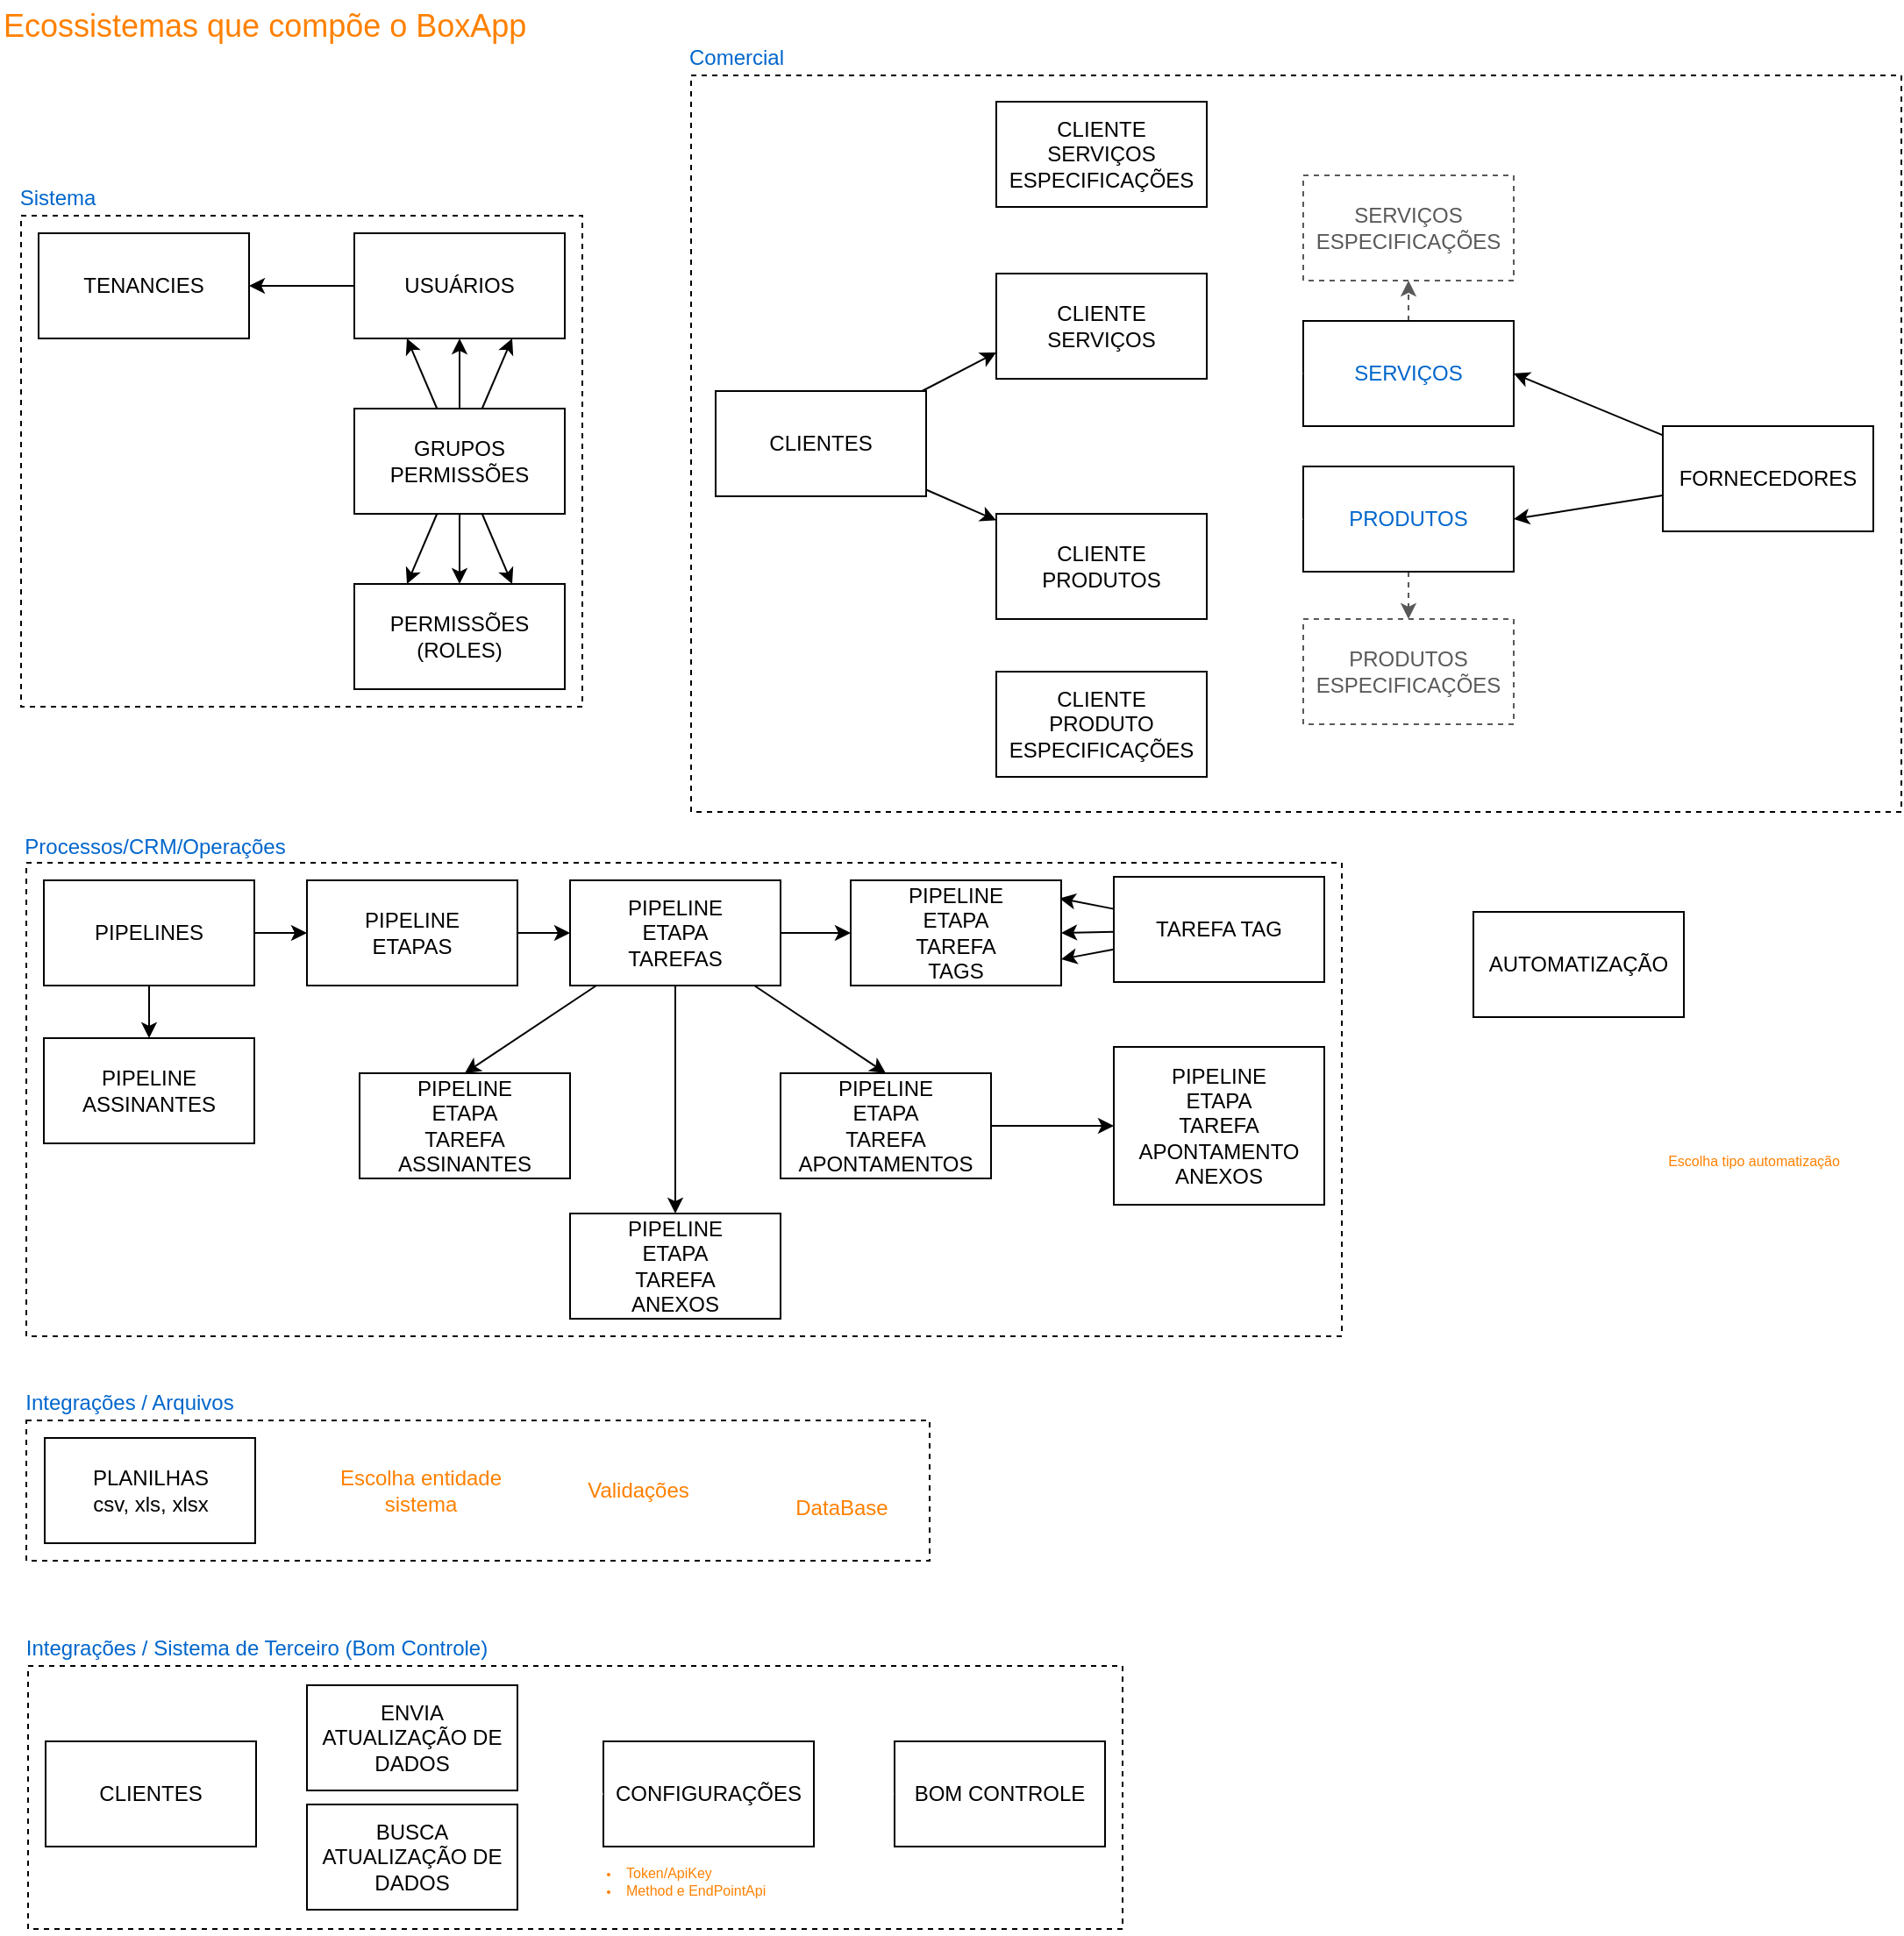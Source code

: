 <mxfile>
    <diagram id="ZShh_gid76VzSa8Wm5ik" name="Principal">
        <mxGraphModel dx="1506" dy="2050" grid="1" gridSize="10" guides="1" tooltips="1" connect="1" arrows="1" fold="1" page="1" pageScale="1" pageWidth="827" pageHeight="1169" math="0" shadow="0">
            <root>
                <mxCell id="0"/>
                <mxCell id="1" parent="0"/>
                <mxCell id="_6B5lGgmV3izRP4LQL0J-19" value="" style="rounded=0;whiteSpace=wrap;html=1;fillColor=none;dashed=1;" vertex="1" parent="1">
                    <mxGeometry x="15" y="770" width="515" height="80" as="geometry"/>
                </mxCell>
                <mxCell id="zxiu_yzON1wKhvtO95dE-11" value="" style="rounded=0;whiteSpace=wrap;html=1;fillColor=none;dashed=1;" vertex="1" parent="1">
                    <mxGeometry x="15" y="452" width="750" height="270" as="geometry"/>
                </mxCell>
                <mxCell id="vhN-sNWf5jcp-MvYYBei-3" value="" style="rounded=0;whiteSpace=wrap;html=1;fillColor=none;dashed=1;" vertex="1" parent="1">
                    <mxGeometry x="394" y="3" width="690" height="420" as="geometry"/>
                </mxCell>
                <mxCell id="8_IeUREuDvT29Vm-Ou7f-2" value="" style="rounded=0;whiteSpace=wrap;html=1;fillColor=none;dashed=1;" vertex="1" parent="1">
                    <mxGeometry x="12" y="83" width="320" height="280" as="geometry"/>
                </mxCell>
                <mxCell id="h0t0TajUvV323wCwQGnw-8" style="edgeStyle=none;html=1;entryX=1;entryY=0.5;entryDx=0;entryDy=0;" edge="1" parent="1" source="h0t0TajUvV323wCwQGnw-1" target="h0t0TajUvV323wCwQGnw-4">
                    <mxGeometry relative="1" as="geometry"/>
                </mxCell>
                <mxCell id="h0t0TajUvV323wCwQGnw-1" value="USUÁRIOS" style="rounded=0;whiteSpace=wrap;html=1;" vertex="1" parent="1">
                    <mxGeometry x="202" y="93" width="120" height="60" as="geometry"/>
                </mxCell>
                <mxCell id="h0t0TajUvV323wCwQGnw-2" value="PERMISSÕES&lt;br&gt;(ROLES)" style="rounded=0;whiteSpace=wrap;html=1;" vertex="1" parent="1">
                    <mxGeometry x="202" y="293" width="120" height="60" as="geometry"/>
                </mxCell>
                <mxCell id="h0t0TajUvV323wCwQGnw-9" style="edgeStyle=none;html=1;entryX=0.5;entryY=1;entryDx=0;entryDy=0;" edge="1" parent="1" source="h0t0TajUvV323wCwQGnw-3" target="h0t0TajUvV323wCwQGnw-1">
                    <mxGeometry relative="1" as="geometry"/>
                </mxCell>
                <mxCell id="h0t0TajUvV323wCwQGnw-10" style="edgeStyle=none;html=1;entryX=0.75;entryY=1;entryDx=0;entryDy=0;" edge="1" parent="1" source="h0t0TajUvV323wCwQGnw-3" target="h0t0TajUvV323wCwQGnw-1">
                    <mxGeometry relative="1" as="geometry"/>
                </mxCell>
                <mxCell id="h0t0TajUvV323wCwQGnw-11" style="edgeStyle=none;html=1;entryX=0.25;entryY=1;entryDx=0;entryDy=0;" edge="1" parent="1" source="h0t0TajUvV323wCwQGnw-3" target="h0t0TajUvV323wCwQGnw-1">
                    <mxGeometry relative="1" as="geometry"/>
                </mxCell>
                <mxCell id="h0t0TajUvV323wCwQGnw-12" style="edgeStyle=none;html=1;entryX=0.25;entryY=0;entryDx=0;entryDy=0;" edge="1" parent="1" source="h0t0TajUvV323wCwQGnw-3" target="h0t0TajUvV323wCwQGnw-2">
                    <mxGeometry relative="1" as="geometry"/>
                </mxCell>
                <mxCell id="h0t0TajUvV323wCwQGnw-13" style="edgeStyle=none;html=1;entryX=0.5;entryY=0;entryDx=0;entryDy=0;" edge="1" parent="1" source="h0t0TajUvV323wCwQGnw-3" target="h0t0TajUvV323wCwQGnw-2">
                    <mxGeometry relative="1" as="geometry"/>
                </mxCell>
                <mxCell id="h0t0TajUvV323wCwQGnw-14" style="edgeStyle=none;html=1;entryX=0.75;entryY=0;entryDx=0;entryDy=0;" edge="1" parent="1" source="h0t0TajUvV323wCwQGnw-3" target="h0t0TajUvV323wCwQGnw-2">
                    <mxGeometry relative="1" as="geometry"/>
                </mxCell>
                <mxCell id="h0t0TajUvV323wCwQGnw-3" value="GRUPOS PERMISSÕES" style="rounded=0;whiteSpace=wrap;html=1;" vertex="1" parent="1">
                    <mxGeometry x="202" y="193" width="120" height="60" as="geometry"/>
                </mxCell>
                <mxCell id="h0t0TajUvV323wCwQGnw-4" value="TENANCIES" style="rounded=0;whiteSpace=wrap;html=1;" vertex="1" parent="1">
                    <mxGeometry x="22" y="93" width="120" height="60" as="geometry"/>
                </mxCell>
                <mxCell id="8_IeUREuDvT29Vm-Ou7f-11" style="edgeStyle=none;html=1;entryX=0;entryY=0.5;entryDx=0;entryDy=0;fontSize=12;" edge="1" parent="1" source="h0t0TajUvV323wCwQGnw-16" target="8_IeUREuDvT29Vm-Ou7f-10">
                    <mxGeometry relative="1" as="geometry"/>
                </mxCell>
                <mxCell id="zxiu_yzON1wKhvtO95dE-1" style="edgeStyle=none;html=1;entryX=0.5;entryY=0;entryDx=0;entryDy=0;fontSize=12;" edge="1" parent="1" source="h0t0TajUvV323wCwQGnw-16" target="h0t0TajUvV323wCwQGnw-17">
                    <mxGeometry relative="1" as="geometry"/>
                </mxCell>
                <mxCell id="h0t0TajUvV323wCwQGnw-16" value="PIPELINES" style="rounded=0;whiteSpace=wrap;html=1;" vertex="1" parent="1">
                    <mxGeometry x="25" y="462" width="120" height="60" as="geometry"/>
                </mxCell>
                <mxCell id="h0t0TajUvV323wCwQGnw-17" value="PIPELINE ASSINANTES" style="rounded=0;whiteSpace=wrap;html=1;" vertex="1" parent="1">
                    <mxGeometry x="25" y="552" width="120" height="60" as="geometry"/>
                </mxCell>
                <mxCell id="h0t0TajUvV323wCwQGnw-19" value="Ecossistemas que compõe o BoxApp" style="text;html=1;strokeColor=none;fillColor=none;align=left;verticalAlign=middle;whiteSpace=wrap;rounded=0;fontSize=18;fontColor=#FF8000;" vertex="1" parent="1">
                    <mxGeometry y="-40" width="310" height="30" as="geometry"/>
                </mxCell>
                <mxCell id="8_IeUREuDvT29Vm-Ou7f-4" value="Sistema" style="text;html=1;strokeColor=none;fillColor=none;align=center;verticalAlign=middle;whiteSpace=wrap;rounded=0;dashed=1;fontSize=12;fontColor=#0066CC;" vertex="1" parent="1">
                    <mxGeometry x="3" y="58" width="60" height="30" as="geometry"/>
                </mxCell>
                <mxCell id="8_IeUREuDvT29Vm-Ou7f-8" style="edgeStyle=none;html=1;fontSize=12;" edge="1" parent="1" source="8_IeUREuDvT29Vm-Ou7f-5" target="8_IeUREuDvT29Vm-Ou7f-7">
                    <mxGeometry relative="1" as="geometry"/>
                </mxCell>
                <mxCell id="8_IeUREuDvT29Vm-Ou7f-14" style="edgeStyle=none;html=1;entryX=0.5;entryY=0;entryDx=0;entryDy=0;fontSize=12;" edge="1" parent="1" source="8_IeUREuDvT29Vm-Ou7f-5" target="8_IeUREuDvT29Vm-Ou7f-13">
                    <mxGeometry relative="1" as="geometry"/>
                </mxCell>
                <mxCell id="zxiu_yzON1wKhvtO95dE-3" style="edgeStyle=none;html=1;entryX=0;entryY=0.5;entryDx=0;entryDy=0;fontSize=12;" edge="1" parent="1" source="8_IeUREuDvT29Vm-Ou7f-5" target="zxiu_yzON1wKhvtO95dE-2">
                    <mxGeometry relative="1" as="geometry"/>
                </mxCell>
                <mxCell id="zxiu_yzON1wKhvtO95dE-9" style="edgeStyle=none;html=1;entryX=0.5;entryY=0;entryDx=0;entryDy=0;fontSize=12;" edge="1" parent="1" source="8_IeUREuDvT29Vm-Ou7f-5" target="zxiu_yzON1wKhvtO95dE-8">
                    <mxGeometry relative="1" as="geometry"/>
                </mxCell>
                <mxCell id="8_IeUREuDvT29Vm-Ou7f-5" value="PIPELINE&lt;br&gt;ETAPA&lt;br&gt;TAREFAS" style="rounded=0;whiteSpace=wrap;html=1;" vertex="1" parent="1">
                    <mxGeometry x="325" y="462" width="120" height="60" as="geometry"/>
                </mxCell>
                <mxCell id="8_IeUREuDvT29Vm-Ou7f-7" value="PIPELINE&lt;br&gt;ETAPA&lt;br&gt;TAREFA&lt;br&gt;ANEXOS" style="rounded=0;whiteSpace=wrap;html=1;" vertex="1" parent="1">
                    <mxGeometry x="325" y="652" width="120" height="60" as="geometry"/>
                </mxCell>
                <mxCell id="8_IeUREuDvT29Vm-Ou7f-12" style="edgeStyle=none;html=1;fontSize=12;" edge="1" parent="1" source="8_IeUREuDvT29Vm-Ou7f-10" target="8_IeUREuDvT29Vm-Ou7f-5">
                    <mxGeometry relative="1" as="geometry"/>
                </mxCell>
                <mxCell id="8_IeUREuDvT29Vm-Ou7f-10" value="PIPELINE&lt;br&gt;ETAPAS" style="rounded=0;whiteSpace=wrap;html=1;" vertex="1" parent="1">
                    <mxGeometry x="175" y="462" width="120" height="60" as="geometry"/>
                </mxCell>
                <mxCell id="8_IeUREuDvT29Vm-Ou7f-16" style="edgeStyle=none;html=1;fontSize=12;" edge="1" parent="1" source="8_IeUREuDvT29Vm-Ou7f-13" target="8_IeUREuDvT29Vm-Ou7f-15">
                    <mxGeometry relative="1" as="geometry"/>
                </mxCell>
                <mxCell id="8_IeUREuDvT29Vm-Ou7f-13" value="PIPELINE&lt;br&gt;ETAPA&lt;br&gt;TAREFA&lt;br&gt;APONTAMENTOS" style="rounded=0;whiteSpace=wrap;html=1;" vertex="1" parent="1">
                    <mxGeometry x="445" y="572" width="120" height="60" as="geometry"/>
                </mxCell>
                <mxCell id="8_IeUREuDvT29Vm-Ou7f-15" value="PIPELINE&lt;br&gt;ETAPA&lt;br&gt;TAREFA&lt;br&gt;APONTAMENTO&lt;br&gt;ANEXOS" style="rounded=0;whiteSpace=wrap;html=1;" vertex="1" parent="1">
                    <mxGeometry x="635" y="557" width="120" height="90" as="geometry"/>
                </mxCell>
                <mxCell id="zxiu_yzON1wKhvtO95dE-2" value="PIPELINE&lt;br&gt;ETAPA&lt;br&gt;TAREFA&lt;br&gt;TAGS" style="rounded=0;whiteSpace=wrap;html=1;" vertex="1" parent="1">
                    <mxGeometry x="485" y="462" width="120" height="60" as="geometry"/>
                </mxCell>
                <mxCell id="zxiu_yzON1wKhvtO95dE-5" style="edgeStyle=none;html=1;entryX=1;entryY=0.5;entryDx=0;entryDy=0;fontSize=12;" edge="1" parent="1" source="zxiu_yzON1wKhvtO95dE-4" target="zxiu_yzON1wKhvtO95dE-2">
                    <mxGeometry relative="1" as="geometry"/>
                </mxCell>
                <mxCell id="zxiu_yzON1wKhvtO95dE-6" style="edgeStyle=none;html=1;entryX=1;entryY=0.75;entryDx=0;entryDy=0;fontSize=12;" edge="1" parent="1" source="zxiu_yzON1wKhvtO95dE-4" target="zxiu_yzON1wKhvtO95dE-2">
                    <mxGeometry relative="1" as="geometry"/>
                </mxCell>
                <mxCell id="zxiu_yzON1wKhvtO95dE-7" style="edgeStyle=none;html=1;entryX=0.993;entryY=0.172;entryDx=0;entryDy=0;entryPerimeter=0;fontSize=12;" edge="1" parent="1" source="zxiu_yzON1wKhvtO95dE-4" target="zxiu_yzON1wKhvtO95dE-2">
                    <mxGeometry relative="1" as="geometry"/>
                </mxCell>
                <mxCell id="zxiu_yzON1wKhvtO95dE-4" value="TAREFA TAG" style="rounded=0;whiteSpace=wrap;html=1;" vertex="1" parent="1">
                    <mxGeometry x="635" y="460" width="120" height="60" as="geometry"/>
                </mxCell>
                <mxCell id="zxiu_yzON1wKhvtO95dE-8" value="PIPELINE&lt;br&gt;ETAPA&lt;br&gt;TAREFA&lt;br&gt;ASSINANTES" style="rounded=0;whiteSpace=wrap;html=1;" vertex="1" parent="1">
                    <mxGeometry x="205" y="572" width="120" height="60" as="geometry"/>
                </mxCell>
                <mxCell id="zxiu_yzON1wKhvtO95dE-12" value="Processos/CRM/Operações" style="text;html=1;strokeColor=none;fillColor=none;align=center;verticalAlign=middle;whiteSpace=wrap;rounded=0;dashed=1;fontSize=12;fontColor=#0066CC;" vertex="1" parent="1">
                    <mxGeometry x="8" y="428" width="161" height="30" as="geometry"/>
                </mxCell>
                <mxCell id="zxiu_yzON1wKhvtO95dE-19" style="edgeStyle=none;html=1;fontSize=12;" edge="1" parent="1" source="zxiu_yzON1wKhvtO95dE-14" target="zxiu_yzON1wKhvtO95dE-18">
                    <mxGeometry relative="1" as="geometry"/>
                </mxCell>
                <mxCell id="jyrG4bVFrdyip-Oe7Hrg-2" style="edgeStyle=none;html=1;entryX=0;entryY=0.75;entryDx=0;entryDy=0;fontSize=12;fontColor=#0066CC;" edge="1" parent="1" source="zxiu_yzON1wKhvtO95dE-14" target="zxiu_yzON1wKhvtO95dE-20">
                    <mxGeometry relative="1" as="geometry"/>
                </mxCell>
                <mxCell id="zxiu_yzON1wKhvtO95dE-14" value="CLIENTES" style="rounded=0;whiteSpace=wrap;html=1;" vertex="1" parent="1">
                    <mxGeometry x="408" y="183" width="120" height="60" as="geometry"/>
                </mxCell>
                <mxCell id="_6B5lGgmV3izRP4LQL0J-4" style="edgeStyle=none;html=1;dashed=1;fontSize=22;fontColor=#595959;strokeColor=#595959;" edge="1" parent="1" source="zxiu_yzON1wKhvtO95dE-15" target="_6B5lGgmV3izRP4LQL0J-1">
                    <mxGeometry relative="1" as="geometry"/>
                </mxCell>
                <mxCell id="zxiu_yzON1wKhvtO95dE-15" value="SERVIÇOS" style="rounded=0;whiteSpace=wrap;html=1;fontColor=#0066CC;" vertex="1" parent="1">
                    <mxGeometry x="743" y="143" width="120" height="60" as="geometry"/>
                </mxCell>
                <mxCell id="_6B5lGgmV3izRP4LQL0J-3" style="edgeStyle=none;html=1;entryX=0.5;entryY=0;entryDx=0;entryDy=0;fontSize=22;fontColor=#595959;strokeColor=#595959;dashed=1;" edge="1" parent="1" source="zxiu_yzON1wKhvtO95dE-16" target="_6B5lGgmV3izRP4LQL0J-2">
                    <mxGeometry relative="1" as="geometry"/>
                </mxCell>
                <mxCell id="zxiu_yzON1wKhvtO95dE-16" value="PRODUTOS" style="rounded=0;whiteSpace=wrap;html=1;fontColor=#0066CC;" vertex="1" parent="1">
                    <mxGeometry x="743" y="226" width="120" height="60" as="geometry"/>
                </mxCell>
                <mxCell id="zxiu_yzON1wKhvtO95dE-24" style="edgeStyle=none;html=1;entryX=1;entryY=0.5;entryDx=0;entryDy=0;fontSize=12;fontColor=#FF8000;" edge="1" parent="1" source="zxiu_yzON1wKhvtO95dE-17" target="zxiu_yzON1wKhvtO95dE-15">
                    <mxGeometry relative="1" as="geometry"/>
                </mxCell>
                <mxCell id="zxiu_yzON1wKhvtO95dE-25" style="edgeStyle=none;html=1;entryX=1;entryY=0.5;entryDx=0;entryDy=0;fontSize=12;fontColor=#FF8000;" edge="1" parent="1" source="zxiu_yzON1wKhvtO95dE-17" target="zxiu_yzON1wKhvtO95dE-16">
                    <mxGeometry relative="1" as="geometry"/>
                </mxCell>
                <mxCell id="zxiu_yzON1wKhvtO95dE-17" value="FORNECEDORES" style="rounded=0;whiteSpace=wrap;html=1;" vertex="1" parent="1">
                    <mxGeometry x="948" y="203" width="120" height="60" as="geometry"/>
                </mxCell>
                <mxCell id="vhN-sNWf5jcp-MvYYBei-1" style="edgeStyle=none;html=1;fontSize=22;fontColor=#FFFFFF;strokeColor=#FFFFFF;" edge="1" parent="1" source="zxiu_yzON1wKhvtO95dE-18" target="zxiu_yzON1wKhvtO95dE-22">
                    <mxGeometry relative="1" as="geometry"/>
                </mxCell>
                <mxCell id="vhN-sNWf5jcp-MvYYBei-5" style="edgeStyle=none;html=1;entryX=0;entryY=0.5;entryDx=0;entryDy=0;fontSize=22;fontColor=#FFFFFF;strokeColor=#FFFFFF;" edge="1" parent="1" source="zxiu_yzON1wKhvtO95dE-18" target="zxiu_yzON1wKhvtO95dE-16">
                    <mxGeometry relative="1" as="geometry"/>
                </mxCell>
                <mxCell id="zxiu_yzON1wKhvtO95dE-18" value="CLIENTE&lt;br&gt;PRODUTOS" style="rounded=0;whiteSpace=wrap;html=1;" vertex="1" parent="1">
                    <mxGeometry x="568" y="253" width="120" height="60" as="geometry"/>
                </mxCell>
                <mxCell id="vhN-sNWf5jcp-MvYYBei-2" style="edgeStyle=none;html=1;entryX=0.5;entryY=1;entryDx=0;entryDy=0;fontSize=22;fontColor=#FFFFFF;strokeColor=#FFFFFF;" edge="1" parent="1" source="zxiu_yzON1wKhvtO95dE-20" target="zxiu_yzON1wKhvtO95dE-23">
                    <mxGeometry relative="1" as="geometry"/>
                </mxCell>
                <mxCell id="vhN-sNWf5jcp-MvYYBei-6" style="edgeStyle=none;html=1;entryX=0;entryY=0.5;entryDx=0;entryDy=0;fontSize=22;fontColor=#FFFFFF;strokeColor=#FFFFFF;" edge="1" parent="1" source="zxiu_yzON1wKhvtO95dE-20" target="zxiu_yzON1wKhvtO95dE-15">
                    <mxGeometry relative="1" as="geometry"/>
                </mxCell>
                <mxCell id="zxiu_yzON1wKhvtO95dE-20" value="CLIENTE&lt;br&gt;SERVIÇOS" style="rounded=0;whiteSpace=wrap;html=1;" vertex="1" parent="1">
                    <mxGeometry x="568" y="116" width="120" height="60" as="geometry"/>
                </mxCell>
                <mxCell id="zxiu_yzON1wKhvtO95dE-22" value="CLIENTE&lt;br&gt;PRODUTO&lt;br&gt;ESPECIFICAÇÕES" style="rounded=0;whiteSpace=wrap;html=1;" vertex="1" parent="1">
                    <mxGeometry x="568" y="343" width="120" height="60" as="geometry"/>
                </mxCell>
                <mxCell id="zxiu_yzON1wKhvtO95dE-23" value="CLIENTE&lt;br&gt;SERVIÇOS&lt;br&gt;ESPECIFICAÇÕES" style="rounded=0;whiteSpace=wrap;html=1;" vertex="1" parent="1">
                    <mxGeometry x="568" y="18" width="120" height="60" as="geometry"/>
                </mxCell>
                <mxCell id="vhN-sNWf5jcp-MvYYBei-4" value="Comercial" style="text;html=1;strokeColor=none;fillColor=none;align=center;verticalAlign=middle;whiteSpace=wrap;rounded=0;dashed=1;fontSize=12;fontColor=#0066CC;" vertex="1" parent="1">
                    <mxGeometry x="390" y="-22" width="60" height="30" as="geometry"/>
                </mxCell>
                <mxCell id="_6B5lGgmV3izRP4LQL0J-1" value="&lt;font color=&quot;#595959&quot;&gt;SERVIÇOS&lt;br&gt;ESPECIFICAÇÕES&lt;/font&gt;" style="rounded=0;whiteSpace=wrap;html=1;dashed=1;strokeColor=#595959;" vertex="1" parent="1">
                    <mxGeometry x="743" y="60" width="120" height="60" as="geometry"/>
                </mxCell>
                <mxCell id="_6B5lGgmV3izRP4LQL0J-2" value="&lt;font color=&quot;#595959&quot;&gt;PRODUTOS&lt;br&gt;ESPECIFICAÇÕES&lt;/font&gt;" style="rounded=0;whiteSpace=wrap;html=1;dashed=1;strokeColor=#595959;" vertex="1" parent="1">
                    <mxGeometry x="743" y="313" width="120" height="60" as="geometry"/>
                </mxCell>
                <mxCell id="_6B5lGgmV3izRP4LQL0J-14" style="edgeStyle=none;html=1;entryX=0;entryY=0.5;entryDx=0;entryDy=0;fontSize=12;fontColor=#FFFFFF;strokeColor=#FFFFFF;" edge="1" parent="1" source="_6B5lGgmV3izRP4LQL0J-5" target="_6B5lGgmV3izRP4LQL0J-11">
                    <mxGeometry relative="1" as="geometry"/>
                </mxCell>
                <mxCell id="_6B5lGgmV3izRP4LQL0J-5" value="PLANILHAS&lt;br&gt;csv, xls, xlsx" style="rounded=0;whiteSpace=wrap;html=1;" vertex="1" parent="1">
                    <mxGeometry x="25.5" y="780" width="120" height="60" as="geometry"/>
                </mxCell>
                <mxCell id="_6B5lGgmV3izRP4LQL0J-7" value="Integrações / Arquivos" style="text;html=1;strokeColor=none;fillColor=none;align=center;verticalAlign=middle;whiteSpace=wrap;rounded=0;dashed=1;fontSize=12;fontColor=#0066CC;" vertex="1" parent="1">
                    <mxGeometry x="3" y="745" width="142" height="30" as="geometry"/>
                </mxCell>
                <mxCell id="_6B5lGgmV3izRP4LQL0J-17" style="edgeStyle=none;html=1;fontSize=12;fontColor=#FF8000;strokeColor=#FFFFFF;" edge="1" parent="1" source="_6B5lGgmV3izRP4LQL0J-11" target="_6B5lGgmV3izRP4LQL0J-13">
                    <mxGeometry relative="1" as="geometry"/>
                </mxCell>
                <mxCell id="_6B5lGgmV3izRP4LQL0J-11" value="Escolha entidade sistema" style="shape=parallelogram;perimeter=parallelogramPerimeter;whiteSpace=wrap;html=1;fixedSize=1;labelBackgroundColor=none;fontSize=12;fontColor=#FF8000;strokeColor=#FFFFFF;fillColor=none;" vertex="1" parent="1">
                    <mxGeometry x="180" y="780" width="120" height="60" as="geometry"/>
                </mxCell>
                <mxCell id="_6B5lGgmV3izRP4LQL0J-12" value="DataBase" style="shape=datastore;whiteSpace=wrap;html=1;labelBackgroundColor=none;fontSize=12;fontColor=#FF8000;strokeColor=#FFFFFF;fillColor=none;" vertex="1" parent="1">
                    <mxGeometry x="450" y="780" width="60" height="60" as="geometry"/>
                </mxCell>
                <mxCell id="_6B5lGgmV3izRP4LQL0J-18" style="edgeStyle=none;html=1;fontSize=12;fontColor=#FF8000;strokeColor=#FFFFFF;" edge="1" parent="1" source="_6B5lGgmV3izRP4LQL0J-13" target="_6B5lGgmV3izRP4LQL0J-12">
                    <mxGeometry relative="1" as="geometry"/>
                </mxCell>
                <mxCell id="_6B5lGgmV3izRP4LQL0J-13" value="Validações" style="rhombus;whiteSpace=wrap;html=1;labelBackgroundColor=none;fontSize=12;fontColor=#FF8000;strokeColor=#FFFFFF;fillColor=none;" vertex="1" parent="1">
                    <mxGeometry x="334" y="780" width="60" height="60" as="geometry"/>
                </mxCell>
                <mxCell id="SFDWWG2kWYYzSLiMUwht-1" value="BOM CONTROLE" style="rounded=0;whiteSpace=wrap;html=1;" vertex="1" parent="1">
                    <mxGeometry x="510" y="953" width="120" height="60" as="geometry"/>
                </mxCell>
                <mxCell id="SFDWWG2kWYYzSLiMUwht-17" style="edgeStyle=none;html=1;fontSize=8;fontColor=#FF8000;strokeColor=#FFFFFF;" edge="1" parent="1" source="SFDWWG2kWYYzSLiMUwht-2" target="SFDWWG2kWYYzSLiMUwht-1">
                    <mxGeometry relative="1" as="geometry"/>
                </mxCell>
                <mxCell id="SFDWWG2kWYYzSLiMUwht-2" value="CONFIGURAÇÕES" style="rounded=0;whiteSpace=wrap;html=1;" vertex="1" parent="1">
                    <mxGeometry x="344" y="953" width="120" height="60" as="geometry"/>
                </mxCell>
                <mxCell id="SFDWWG2kWYYzSLiMUwht-6" value="&lt;ul style=&quot;font-size: 8px&quot;&gt;&lt;li style=&quot;font-size: 8px&quot;&gt;Token/ApiKey&lt;/li&gt;&lt;li style=&quot;font-size: 8px&quot;&gt;Method e EndPointApi&lt;/li&gt;&lt;/ul&gt;" style="text;strokeColor=none;fillColor=none;html=1;whiteSpace=wrap;verticalAlign=middle;overflow=hidden;labelBackgroundColor=none;fontSize=8;fontColor=#FF8000;align=left;" vertex="1" parent="1">
                    <mxGeometry x="315" y="1003" width="140" height="60" as="geometry"/>
                </mxCell>
                <mxCell id="SFDWWG2kWYYzSLiMUwht-20" style="edgeStyle=none;html=1;entryX=0;entryY=0.5;entryDx=0;entryDy=0;fontSize=8;fontColor=#FF8000;strokeColor=#FFFFFF;" edge="1" parent="1" source="SFDWWG2kWYYzSLiMUwht-7" target="SFDWWG2kWYYzSLiMUwht-11">
                    <mxGeometry relative="1" as="geometry"/>
                </mxCell>
                <mxCell id="SFDWWG2kWYYzSLiMUwht-22" style="edgeStyle=none;html=1;entryX=0;entryY=0.5;entryDx=0;entryDy=0;fontSize=8;fontColor=#FF8000;strokeColor=#FFFFFF;" edge="1" parent="1" source="SFDWWG2kWYYzSLiMUwht-7">
                    <mxGeometry relative="1" as="geometry">
                        <mxPoint x="175" y="951" as="targetPoint"/>
                    </mxGeometry>
                </mxCell>
                <mxCell id="SFDWWG2kWYYzSLiMUwht-7" value="CLIENTES" style="rounded=0;whiteSpace=wrap;html=1;" vertex="1" parent="1">
                    <mxGeometry x="26" y="953" width="120" height="60" as="geometry"/>
                </mxCell>
                <mxCell id="SFDWWG2kWYYzSLiMUwht-14" style="edgeStyle=none;html=1;fontSize=12;fontColor=#FF8000;strokeColor=#FFFFFF;entryX=0;entryY=0.5;entryDx=0;entryDy=0;" edge="1" parent="1" target="SFDWWG2kWYYzSLiMUwht-2">
                    <mxGeometry relative="1" as="geometry">
                        <mxPoint x="295" y="968.615" as="sourcePoint"/>
                    </mxGeometry>
                </mxCell>
                <mxCell id="SFDWWG2kWYYzSLiMUwht-10" value="ENVIA ATUALIZAÇÃO DE DADOS" style="rounded=0;whiteSpace=wrap;html=1;" vertex="1" parent="1">
                    <mxGeometry x="175" y="921" width="120" height="60" as="geometry"/>
                </mxCell>
                <mxCell id="SFDWWG2kWYYzSLiMUwht-16" style="edgeStyle=none;html=1;entryX=0;entryY=0.5;entryDx=0;entryDy=0;fontSize=8;fontColor=#FF8000;strokeColor=#FFFFFF;" edge="1" parent="1" source="SFDWWG2kWYYzSLiMUwht-11" target="SFDWWG2kWYYzSLiMUwht-2">
                    <mxGeometry relative="1" as="geometry"/>
                </mxCell>
                <mxCell id="SFDWWG2kWYYzSLiMUwht-11" value="BUSCA ATUALIZAÇÃO DE DADOS" style="rounded=0;whiteSpace=wrap;html=1;" vertex="1" parent="1">
                    <mxGeometry x="175" y="989" width="120" height="60" as="geometry"/>
                </mxCell>
                <mxCell id="SFDWWG2kWYYzSLiMUwht-18" value="" style="rounded=0;whiteSpace=wrap;html=1;fillColor=none;dashed=1;" vertex="1" parent="1">
                    <mxGeometry x="16" y="910" width="624" height="150" as="geometry"/>
                </mxCell>
                <mxCell id="SFDWWG2kWYYzSLiMUwht-19" value="Integrações / Sistema de Terceiro (Bom Controle)" style="text;html=1;strokeColor=none;fillColor=none;align=center;verticalAlign=middle;whiteSpace=wrap;rounded=0;dashed=1;fontSize=12;fontColor=#0066CC;" vertex="1" parent="1">
                    <mxGeometry x="3" y="884.5" width="287" height="30" as="geometry"/>
                </mxCell>
                <mxCell id="SFDWWG2kWYYzSLiMUwht-23" value="AUTOMATIZAÇÃO" style="rounded=0;whiteSpace=wrap;html=1;" vertex="1" parent="1">
                    <mxGeometry x="840" y="480" width="120" height="60" as="geometry"/>
                </mxCell>
                <mxCell id="h0krvqhEJYtIwGFAfEtD-2" value="Escolha tipo automatização" style="shape=parallelogram;perimeter=parallelogramPerimeter;whiteSpace=wrap;html=1;fixedSize=1;labelBackgroundColor=none;fontSize=8;fontColor=#FF8000;strokeColor=#FFFFFF;fillColor=none;" vertex="1" parent="1">
                    <mxGeometry x="940" y="592" width="120" height="60" as="geometry"/>
                </mxCell>
            </root>
        </mxGraphModel>
    </diagram>
    <diagram id="4N-SirOJTL2Cmik7jO11" name="Modelagem Produtos, Serviços e Fornecedores">
        <mxGraphModel dx="1757" dy="1028" grid="1" gridSize="10" guides="1" tooltips="1" connect="1" arrows="1" fold="1" page="1" pageScale="1" pageWidth="827" pageHeight="1169" math="0" shadow="0">
            <root>
                <mxCell id="eXtYlaey4sNEdKM090Xs-0"/>
                <mxCell id="eXtYlaey4sNEdKM090Xs-1" parent="eXtYlaey4sNEdKM090Xs-0"/>
                <mxCell id="0Qp2BUUmM4HRAKXxiiBp-0" value="Fornecedor" style="swimlane;childLayout=stackLayout;horizontal=1;startSize=30;horizontalStack=0;rounded=1;fontSize=14;fontStyle=0;strokeWidth=2;resizeParent=0;resizeLast=1;shadow=0;dashed=0;align=center;" parent="eXtYlaey4sNEdKM090Xs-1" vertex="1">
                    <mxGeometry x="60" y="364" width="200" height="350" as="geometry">
                        <mxRectangle x="110" y="220" width="120" height="30" as="alternateBounds"/>
                    </mxGeometry>
                </mxCell>
                <mxCell id="0Qp2BUUmM4HRAKXxiiBp-1" value="+EntityAudity: EntityAudit&#10;+NomeFantasia: string&#10;+RazaoSocial: string&#10;+InscricaoEstadual: string&#10;+Cnpj: string&#10;+TelefonePrincipal: string&#10;+EmailPrincipal: string&#10;+Observacao: string&#10;+CodigoMunicipio: int?&#10;+Rua: string&#10;+Numero: string&#10;+Complemento: string&#10;+Cidade: string&#10;+Estado: string&#10;+Cep: string&#10;&#10;+TenantId: Guid&#10;+Tenant: Tenant&#10;&#10;+Produtos: ICollection&lt;Produto&gt;&#10;+Servicos: ICollection&lt;Servico&gt;" style="align=left;strokeColor=none;fillColor=none;spacingLeft=4;fontSize=12;verticalAlign=top;resizable=0;rotatable=0;part=1;" parent="0Qp2BUUmM4HRAKXxiiBp-0" vertex="1">
                    <mxGeometry y="30" width="200" height="320" as="geometry"/>
                </mxCell>
                <mxCell id="0Qp2BUUmM4HRAKXxiiBp-54" value="Servico" style="swimlane;childLayout=stackLayout;horizontal=1;startSize=30;horizontalStack=0;rounded=1;fontSize=14;fontStyle=0;strokeWidth=2;resizeParent=0;resizeLast=1;shadow=0;dashed=0;align=center;" parent="eXtYlaey4sNEdKM090Xs-1" vertex="1">
                    <mxGeometry x="400" y="860" width="230" height="240" as="geometry">
                        <mxRectangle x="110" y="220" width="120" height="30" as="alternateBounds"/>
                    </mxGeometry>
                </mxCell>
                <mxCell id="0Qp2BUUmM4HRAKXxiiBp-55" value="+EntityAudity: EntityAudit&#10;+CodigoUnico: string&#10;+Referencia: string&#10;+UnidadeMedida: UnidadeMedidaEnum&#10;+ServicoTipo: ServicoTipoEnum&#10;+Observacao: string&#10;&#10;+FornecedorId: string&#10;+Fornecedor: Fornecedor&#10;&#10;+TenantId: Guid&#10;+Tenant: Tenant&#10;&#10;+Clientes: ICollection&lt;Cliente&gt;" style="align=left;strokeColor=none;fillColor=none;spacingLeft=4;fontSize=12;verticalAlign=top;resizable=0;rotatable=0;part=1;" parent="0Qp2BUUmM4HRAKXxiiBp-54" vertex="1">
                    <mxGeometry y="30" width="230" height="210" as="geometry"/>
                </mxCell>
                <mxCell id="0Qp2BUUmM4HRAKXxiiBp-56" value="Produto" style="swimlane;childLayout=stackLayout;horizontal=1;startSize=30;horizontalStack=0;rounded=1;fontSize=14;fontStyle=0;strokeWidth=2;resizeParent=0;resizeLast=1;shadow=0;dashed=0;align=center;" parent="eXtYlaey4sNEdKM090Xs-1" vertex="1">
                    <mxGeometry x="400" y="43" width="240" height="230" as="geometry">
                        <mxRectangle x="410" y="45" width="120" height="30" as="alternateBounds"/>
                    </mxGeometry>
                </mxCell>
                <mxCell id="0Qp2BUUmM4HRAKXxiiBp-57" value="+EntityAudity: EntityAudit&#10;+CodigoUnico: string&#10;+Referencia: string&#10;+UnidadeMedida: UnidadeMedidaEnum&#10;+Caracteristicas: string&#10;&#10;+FornecedorId: string&#10;+Fornecedor: Fornecedor&#10;&#10;+TenantId: Guid&#10;+Tenant: Tenant&#10;&#10;+Clientes: ICollection&lt;Cliente&gt;" style="align=left;strokeColor=none;fillColor=none;spacingLeft=4;fontSize=12;verticalAlign=top;resizable=0;rotatable=0;part=1;" parent="0Qp2BUUmM4HRAKXxiiBp-56" vertex="1">
                    <mxGeometry y="30" width="240" height="200" as="geometry"/>
                </mxCell>
                <mxCell id="X2XOQm4gccJln7k2Dlni-3" value="Cliente" style="swimlane;childLayout=stackLayout;horizontal=1;startSize=30;horizontalStack=0;rounded=1;fontSize=14;fontStyle=0;strokeWidth=2;resizeParent=0;resizeLast=1;shadow=0;dashed=0;align=center;" parent="eXtYlaey4sNEdKM090Xs-1" vertex="1">
                    <mxGeometry x="1180" y="477" width="200" height="130" as="geometry">
                        <mxRectangle x="110" y="220" width="120" height="30" as="alternateBounds"/>
                    </mxGeometry>
                </mxCell>
                <mxCell id="X2XOQm4gccJln7k2Dlni-15" value="Entidade já implementada" style="text;html=1;align=center;verticalAlign=middle;resizable=0;points=[];autosize=1;strokeColor=none;fillColor=none;fontSize=12;" parent="X2XOQm4gccJln7k2Dlni-3" vertex="1">
                    <mxGeometry y="30" width="200" height="100" as="geometry"/>
                </mxCell>
                <mxCell id="x91T8cotR9xus_P1CjBd-2" style="edgeStyle=none;html=1;" parent="eXtYlaey4sNEdKM090Xs-1" source="X2XOQm4gccJln7k2Dlni-6" target="X2XOQm4gccJln7k2Dlni-10" edge="1">
                    <mxGeometry relative="1" as="geometry"/>
                </mxCell>
                <mxCell id="X2XOQm4gccJln7k2Dlni-6" value="ClienteServico" style="swimlane;childLayout=stackLayout;horizontal=1;startSize=30;horizontalStack=0;rounded=1;fontSize=14;fontStyle=0;strokeWidth=2;resizeParent=0;resizeLast=1;shadow=0;dashed=0;align=center;" parent="eXtYlaey4sNEdKM090Xs-1" vertex="1">
                    <mxGeometry x="730" y="908" width="200" height="145" as="geometry">
                        <mxRectangle x="110" y="220" width="120" height="30" as="alternateBounds"/>
                    </mxGeometry>
                </mxCell>
                <mxCell id="X2XOQm4gccJln7k2Dlni-8" value="&lt;div&gt;+EntityAudit: EntityAudit&lt;span&gt;&lt;br&gt;&lt;/span&gt;&lt;/div&gt;&lt;div&gt;&lt;br&gt;&lt;/div&gt;&lt;div&gt;&lt;span&gt;+ServicoId: Guid&lt;/span&gt;&lt;/div&gt;&lt;div&gt;+Servico: Servico&lt;span&gt;&lt;br&gt;&lt;/span&gt;&lt;/div&gt;&lt;div&gt;&lt;br&gt;&lt;/div&gt;&lt;div&gt;+ClienteId: Guid&lt;/div&gt;&lt;div&gt;+Cliente: Cliente&lt;/div&gt;" style="text;html=1;strokeColor=none;fillColor=none;align=left;verticalAlign=middle;whiteSpace=wrap;rounded=0;fontSize=12;" parent="X2XOQm4gccJln7k2Dlni-6" vertex="1">
                    <mxGeometry y="30" width="200" height="115" as="geometry"/>
                </mxCell>
                <mxCell id="X2XOQm4gccJln7k2Dlni-9" value="ClienteServicoEspecificacao" style="swimlane;childLayout=stackLayout;horizontal=1;startSize=30;horizontalStack=0;rounded=1;fontSize=14;fontStyle=0;strokeWidth=2;resizeParent=0;resizeLast=1;shadow=0;dashed=0;align=center;" parent="eXtYlaey4sNEdKM090Xs-1" vertex="1">
                    <mxGeometry x="730" y="607" width="200" height="210" as="geometry">
                        <mxRectangle x="110" y="220" width="120" height="30" as="alternateBounds"/>
                    </mxGeometry>
                </mxCell>
                <mxCell id="X2XOQm4gccJln7k2Dlni-10" value="Aqui vai as especificações de cada cliente&lt;br&gt;&lt;br&gt;&lt;div style=&quot;text-align: left&quot;&gt;+EntityAudit: EntityAudit&lt;/div&gt;&lt;div style=&quot;text-align: left&quot;&gt;+IpPrincipal: string&lt;/div&gt;&lt;div style=&quot;text-align: left&quot;&gt;+IpPrincipal: string&lt;br&gt;&lt;/div&gt;&lt;div style=&quot;text-align: left&quot;&gt;&lt;br&gt;&lt;/div&gt;&lt;div style=&quot;text-align: left&quot;&gt;+ClienteServicoId: Guid&lt;/div&gt;&lt;div style=&quot;text-align: left&quot;&gt;+ClienteServico: ClienteServico&lt;br&gt;&lt;/div&gt;" style="text;html=1;strokeColor=none;fillColor=none;align=center;verticalAlign=middle;whiteSpace=wrap;rounded=0;fontSize=12;" parent="X2XOQm4gccJln7k2Dlni-9" vertex="1">
                    <mxGeometry y="30" width="200" height="180" as="geometry"/>
                </mxCell>
                <mxCell id="X2XOQm4gccJln7k2Dlni-16" value="ClienteProduto" style="swimlane;childLayout=stackLayout;horizontal=1;startSize=30;horizontalStack=0;rounded=1;fontSize=14;fontStyle=0;strokeWidth=2;resizeParent=0;resizeLast=1;shadow=0;dashed=0;align=center;" parent="eXtYlaey4sNEdKM090Xs-1" vertex="1">
                    <mxGeometry x="728" y="86" width="200" height="145" as="geometry">
                        <mxRectangle x="110" y="220" width="120" height="30" as="alternateBounds"/>
                    </mxGeometry>
                </mxCell>
                <mxCell id="X2XOQm4gccJln7k2Dlni-17" value="&lt;div&gt;+EntityAudit: EntityAudit&lt;span&gt;&lt;br&gt;&lt;/span&gt;&lt;/div&gt;&lt;div&gt;&lt;br&gt;&lt;/div&gt;&lt;div&gt;&lt;span&gt;+ProdutoId: Guid&lt;/span&gt;&lt;/div&gt;&lt;div&gt;+Produto: Produto&lt;span&gt;&lt;br&gt;&lt;/span&gt;&lt;/div&gt;&lt;div&gt;&lt;br&gt;&lt;/div&gt;&lt;div&gt;+ClienteId: Guid&lt;/div&gt;&lt;div&gt;+Cliente: Cliente&lt;/div&gt;" style="text;html=1;strokeColor=none;fillColor=none;align=left;verticalAlign=middle;whiteSpace=wrap;rounded=0;fontSize=12;" parent="X2XOQm4gccJln7k2Dlni-16" vertex="1">
                    <mxGeometry y="30" width="200" height="115" as="geometry"/>
                </mxCell>
                <mxCell id="X2XOQm4gccJln7k2Dlni-18" value="ClienteProdutoEspecificacao" style="swimlane;childLayout=stackLayout;horizontal=1;startSize=30;horizontalStack=0;rounded=1;fontSize=14;fontStyle=0;strokeWidth=2;resizeParent=0;resizeLast=1;shadow=0;dashed=0;align=center;" parent="eXtYlaey4sNEdKM090Xs-1" vertex="1">
                    <mxGeometry x="730" y="322" width="200" height="210" as="geometry">
                        <mxRectangle x="110" y="220" width="120" height="30" as="alternateBounds"/>
                    </mxGeometry>
                </mxCell>
                <mxCell id="X2XOQm4gccJln7k2Dlni-19" value="Aqui vai as especificações de cada cliente&lt;br&gt;&lt;br&gt;&lt;div style=&quot;text-align: left&quot;&gt;+EntityAudit: EntityAudit&lt;/div&gt;&lt;div style=&quot;text-align: left&quot;&gt;+IpPrincipal: string&lt;/div&gt;&lt;div style=&quot;text-align: left&quot;&gt;+IpPrincipal: string&lt;br&gt;&lt;/div&gt;&lt;div style=&quot;text-align: left&quot;&gt;&lt;br&gt;&lt;/div&gt;&lt;div style=&quot;text-align: left&quot;&gt;+ClienteProdutoId: Guid&lt;/div&gt;&lt;div style=&quot;text-align: left&quot;&gt;+ClienteProduto: ClienteProduto&lt;br&gt;&lt;/div&gt;" style="text;html=1;strokeColor=none;fillColor=none;align=center;verticalAlign=middle;whiteSpace=wrap;rounded=0;fontSize=12;" parent="X2XOQm4gccJln7k2Dlni-18" vertex="1">
                    <mxGeometry y="30" width="200" height="180" as="geometry"/>
                </mxCell>
                <mxCell id="X2XOQm4gccJln7k2Dlni-28" style="edgeStyle=none;html=1;entryX=0.25;entryY=1;entryDx=0;entryDy=0;fontSize=12;" parent="eXtYlaey4sNEdKM090Xs-1" source="0Qp2BUUmM4HRAKXxiiBp-1" target="0Qp2BUUmM4HRAKXxiiBp-57" edge="1">
                    <mxGeometry relative="1" as="geometry"/>
                </mxCell>
                <mxCell id="X2XOQm4gccJln7k2Dlni-29" style="edgeStyle=none;html=1;fontSize=12;entryX=0.25;entryY=0;entryDx=0;entryDy=0;" parent="eXtYlaey4sNEdKM090Xs-1" source="0Qp2BUUmM4HRAKXxiiBp-1" target="0Qp2BUUmM4HRAKXxiiBp-54" edge="1">
                    <mxGeometry relative="1" as="geometry"/>
                </mxCell>
                <mxCell id="X2XOQm4gccJln7k2Dlni-31" style="edgeStyle=none;html=1;fontSize=12;" parent="eXtYlaey4sNEdKM090Xs-1" source="0Qp2BUUmM4HRAKXxiiBp-57" target="X2XOQm4gccJln7k2Dlni-17" edge="1">
                    <mxGeometry relative="1" as="geometry"/>
                </mxCell>
                <mxCell id="X2XOQm4gccJln7k2Dlni-32" style="edgeStyle=none;html=1;entryX=0;entryY=0.5;entryDx=0;entryDy=0;fontSize=12;" parent="eXtYlaey4sNEdKM090Xs-1" source="0Qp2BUUmM4HRAKXxiiBp-55" target="X2XOQm4gccJln7k2Dlni-8" edge="1">
                    <mxGeometry relative="1" as="geometry"/>
                </mxCell>
                <mxCell id="X2XOQm4gccJln7k2Dlni-33" style="edgeStyle=none;html=1;fontSize=12;" parent="eXtYlaey4sNEdKM090Xs-1" source="X2XOQm4gccJln7k2Dlni-8" target="X2XOQm4gccJln7k2Dlni-15" edge="1">
                    <mxGeometry relative="1" as="geometry"/>
                </mxCell>
                <mxCell id="X2XOQm4gccJln7k2Dlni-34" style="edgeStyle=none;html=1;fontSize=12;entryX=0;entryY=0.63;entryDx=0;entryDy=0;entryPerimeter=0;" parent="eXtYlaey4sNEdKM090Xs-1" source="X2XOQm4gccJln7k2Dlni-8" target="X2XOQm4gccJln7k2Dlni-15" edge="1">
                    <mxGeometry relative="1" as="geometry">
                        <mxPoint x="1160" y="580" as="targetPoint"/>
                    </mxGeometry>
                </mxCell>
                <mxCell id="X2XOQm4gccJln7k2Dlni-35" style="edgeStyle=none;html=1;fontSize=12;entryX=0.535;entryY=1.004;entryDx=0;entryDy=0;entryPerimeter=0;" parent="eXtYlaey4sNEdKM090Xs-1" source="X2XOQm4gccJln7k2Dlni-8" target="X2XOQm4gccJln7k2Dlni-15" edge="1">
                    <mxGeometry relative="1" as="geometry">
                        <mxPoint x="1280" y="610" as="targetPoint"/>
                    </mxGeometry>
                </mxCell>
                <mxCell id="X2XOQm4gccJln7k2Dlni-36" style="edgeStyle=none;html=1;entryX=0.5;entryY=0;entryDx=0;entryDy=0;fontSize=12;" parent="eXtYlaey4sNEdKM090Xs-1" source="X2XOQm4gccJln7k2Dlni-17" target="X2XOQm4gccJln7k2Dlni-3" edge="1">
                    <mxGeometry relative="1" as="geometry"/>
                </mxCell>
                <mxCell id="X2XOQm4gccJln7k2Dlni-37" style="edgeStyle=none;html=1;entryX=-0.007;entryY=0.31;entryDx=0;entryDy=0;entryPerimeter=0;fontSize=12;" parent="eXtYlaey4sNEdKM090Xs-1" source="X2XOQm4gccJln7k2Dlni-17" target="X2XOQm4gccJln7k2Dlni-15" edge="1">
                    <mxGeometry relative="1" as="geometry"/>
                </mxCell>
                <mxCell id="X2XOQm4gccJln7k2Dlni-38" style="edgeStyle=none;html=1;fontSize=12;" parent="eXtYlaey4sNEdKM090Xs-1" source="X2XOQm4gccJln7k2Dlni-17" target="X2XOQm4gccJln7k2Dlni-3" edge="1">
                    <mxGeometry relative="1" as="geometry"/>
                </mxCell>
                <mxCell id="x91T8cotR9xus_P1CjBd-1" style="edgeStyle=none;html=1;entryX=0.5;entryY=0;entryDx=0;entryDy=0;" parent="eXtYlaey4sNEdKM090Xs-1" source="X2XOQm4gccJln7k2Dlni-17" target="X2XOQm4gccJln7k2Dlni-18" edge="1">
                    <mxGeometry relative="1" as="geometry"/>
                </mxCell>
                <mxCell id="x91T8cotR9xus_P1CjBd-3" style="edgeStyle=none;html=1;entryX=0;entryY=0.25;entryDx=0;entryDy=0;" parent="eXtYlaey4sNEdKM090Xs-1" source="0Qp2BUUmM4HRAKXxiiBp-57" target="X2XOQm4gccJln7k2Dlni-17" edge="1">
                    <mxGeometry relative="1" as="geometry"/>
                </mxCell>
                <mxCell id="x91T8cotR9xus_P1CjBd-4" style="edgeStyle=none;html=1;entryX=0;entryY=0.75;entryDx=0;entryDy=0;" parent="eXtYlaey4sNEdKM090Xs-1" source="0Qp2BUUmM4HRAKXxiiBp-57" target="X2XOQm4gccJln7k2Dlni-17" edge="1">
                    <mxGeometry relative="1" as="geometry"/>
                </mxCell>
                <mxCell id="x91T8cotR9xus_P1CjBd-5" style="edgeStyle=none;html=1;entryX=0;entryY=0.25;entryDx=0;entryDy=0;" parent="eXtYlaey4sNEdKM090Xs-1" source="0Qp2BUUmM4HRAKXxiiBp-55" target="X2XOQm4gccJln7k2Dlni-8" edge="1">
                    <mxGeometry relative="1" as="geometry"/>
                </mxCell>
                <mxCell id="x91T8cotR9xus_P1CjBd-6" style="edgeStyle=none;html=1;entryX=0;entryY=0.75;entryDx=0;entryDy=0;" parent="eXtYlaey4sNEdKM090Xs-1" source="0Qp2BUUmM4HRAKXxiiBp-55" target="X2XOQm4gccJln7k2Dlni-8" edge="1">
                    <mxGeometry relative="1" as="geometry"/>
                </mxCell>
                <mxCell id="x91T8cotR9xus_P1CjBd-7" style="edgeStyle=none;html=1;" parent="eXtYlaey4sNEdKM090Xs-1" source="0Qp2BUUmM4HRAKXxiiBp-1" target="0Qp2BUUmM4HRAKXxiiBp-57" edge="1">
                    <mxGeometry relative="1" as="geometry"/>
                </mxCell>
                <mxCell id="x91T8cotR9xus_P1CjBd-8" style="edgeStyle=none;html=1;entryX=-0.005;entryY=0.862;entryDx=0;entryDy=0;entryPerimeter=0;" parent="eXtYlaey4sNEdKM090Xs-1" source="0Qp2BUUmM4HRAKXxiiBp-1" target="0Qp2BUUmM4HRAKXxiiBp-57" edge="1">
                    <mxGeometry relative="1" as="geometry"/>
                </mxCell>
                <mxCell id="x91T8cotR9xus_P1CjBd-9" style="edgeStyle=none;html=1;" parent="eXtYlaey4sNEdKM090Xs-1" source="0Qp2BUUmM4HRAKXxiiBp-1" target="0Qp2BUUmM4HRAKXxiiBp-54" edge="1">
                    <mxGeometry relative="1" as="geometry"/>
                </mxCell>
                <mxCell id="x91T8cotR9xus_P1CjBd-10" style="edgeStyle=none;html=1;entryX=0;entryY=0;entryDx=0;entryDy=0;" parent="eXtYlaey4sNEdKM090Xs-1" source="0Qp2BUUmM4HRAKXxiiBp-1" target="0Qp2BUUmM4HRAKXxiiBp-55" edge="1">
                    <mxGeometry relative="1" as="geometry"/>
                </mxCell>
            </root>
        </mxGraphModel>
    </diagram>
    <diagram id="EJBNLahHTF0u9NC37dSc" name="Modelagem Automatizações">
        <mxGraphModel dx="1054" dy="617" grid="1" gridSize="10" guides="1" tooltips="1" connect="1" arrows="1" fold="1" page="1" pageScale="1" pageWidth="827" pageHeight="1169" math="0" shadow="0">
            <root>
                <mxCell id="bzM10LwDZ1stGtF7Ng6J-0"/>
                <mxCell id="bzM10LwDZ1stGtF7Ng6J-1" parent="bzM10LwDZ1stGtF7Ng6J-0"/>
                <mxCell id="xA7ncKXveZse-KLMb40d-0" value="Automatizacao" style="swimlane;childLayout=stackLayout;horizontal=1;startSize=30;horizontalStack=0;rounded=1;fontSize=14;fontStyle=0;strokeWidth=2;resizeParent=0;resizeLast=1;shadow=0;dashed=0;align=center;labelBackgroundColor=none;fontColor=#FF8000;fillColor=none;" vertex="1" parent="bzM10LwDZ1stGtF7Ng6J-1">
                    <mxGeometry x="40" y="300" width="290" height="220" as="geometry"/>
                </mxCell>
                <mxCell id="xA7ncKXveZse-KLMb40d-1" value="+EntityAudit: EntityAudit&#10;+Tipo: AutomatizacaoAcaoEnum&#10;+Titulo: string&#10;+Descricao: string&#10;&#10;+AutomatizacaoAcaoEmailEnviarConfiguracao: Guid&#10;+AutomatizacaoAcaoEmailEnviarConfiguracao: &#10;  AutomatizacaoAcaoEmailEnviarConfiguracao&#10;&#10;+TenantId: Guid&#10;+Tenant: Tenant&#10;&#10;" style="align=left;strokeColor=none;fillColor=none;spacingLeft=4;fontSize=12;verticalAlign=top;resizable=0;rotatable=0;part=1;labelBackgroundColor=none;fontColor=#FF8000;" vertex="1" parent="xA7ncKXveZse-KLMb40d-0">
                    <mxGeometry y="30" width="290" height="190" as="geometry"/>
                </mxCell>
                <mxCell id="xA7ncKXveZse-KLMb40d-2" value="AutomatizacaoAcaoEnum" style="swimlane;childLayout=stackLayout;horizontal=1;startSize=30;horizontalStack=0;rounded=1;fontSize=14;fontStyle=0;strokeWidth=2;resizeParent=0;resizeLast=1;shadow=0;dashed=0;align=center;labelBackgroundColor=none;fontColor=#FF8000;fillColor=none;" vertex="1" parent="bzM10LwDZ1stGtF7Ng6J-1">
                    <mxGeometry x="40" y="20" width="290" height="70" as="geometry"/>
                </mxCell>
                <mxCell id="xA7ncKXveZse-KLMb40d-3" value="+EMAIL_ENVIAR&#10;+PIPELINE_CRIAR_TAREFA" style="align=left;strokeColor=none;fillColor=none;spacingLeft=4;fontSize=12;verticalAlign=top;resizable=0;rotatable=0;part=1;labelBackgroundColor=none;fontColor=#FF8000;" vertex="1" parent="xA7ncKXveZse-KLMb40d-2">
                    <mxGeometry y="30" width="290" height="40" as="geometry"/>
                </mxCell>
                <mxCell id="xA7ncKXveZse-KLMb40d-9" value="PipelineAutomatizacao" style="swimlane;childLayout=stackLayout;horizontal=1;startSize=30;horizontalStack=0;rounded=1;fontSize=14;fontStyle=0;strokeWidth=2;resizeParent=0;resizeLast=1;shadow=0;dashed=0;align=center;labelBackgroundColor=none;fontColor=#FF8000;fillColor=none;" vertex="1" parent="bzM10LwDZ1stGtF7Ng6J-1">
                    <mxGeometry x="550" y="480" width="320" height="340" as="geometry"/>
                </mxCell>
                <mxCell id="xA7ncKXveZse-KLMb40d-10" value="+EntityAudit: EntityAudit&#10;+Tipo: AutomatizacaoTipoEnum&#10;+Descricao: string&#10;+Gatilho: PipelineGatilhoAcaoEnum&#10;&#10;+PipelineId: Guid&#10;+Pipeline: Pipeline&#10;+PIpelineEtapaTarefa: string&#10;+DescricaoTarefa: string&#10;+DescricaoTarefa: string&#10;&#10;+PipelineEtapaId: Guid&#10;+PipelineEtapa: PipelineEtapa&#10;" style="align=left;strokeColor=none;fillColor=none;spacingLeft=4;fontSize=12;verticalAlign=top;resizable=0;rotatable=0;part=1;labelBackgroundColor=none;fontColor=#FF8000;" vertex="1" parent="xA7ncKXveZse-KLMb40d-9">
                    <mxGeometry y="30" width="320" height="310" as="geometry"/>
                </mxCell>
                <mxCell id="xA7ncKXveZse-KLMb40d-11" value="AutomatizacaoAcaoEmailEnviarConfiguracao" style="swimlane;childLayout=stackLayout;horizontal=1;startSize=30;horizontalStack=0;rounded=1;fontSize=14;fontStyle=0;strokeWidth=2;resizeParent=0;resizeLast=1;shadow=0;dashed=0;align=center;labelBackgroundColor=none;fontColor=#FF8000;fillColor=none;" vertex="1" parent="bzM10LwDZ1stGtF7Ng6J-1">
                    <mxGeometry x="550" y="130" width="320" height="230" as="geometry"/>
                </mxCell>
                <mxCell id="xA7ncKXveZse-KLMb40d-12" value="+EntityAudit: EntityAudit&#10;+EmailRemetente: string&#10;+Senha: string&#10;+SmtpHost: string&#10;+SmtpPort: int&#10;+SmtpEnableSsl: boolean&#10;+SmtpUseDefaultCredentials: boolean&#10;&#10;+TenantId: Guid&#10;+Tenant: Tenant&#10;&#10;+Automatizacoes: ICollection&lt;Automatizacao&gt;" style="align=left;strokeColor=none;fillColor=none;spacingLeft=4;fontSize=12;verticalAlign=top;resizable=0;rotatable=0;part=1;labelBackgroundColor=none;fontColor=#FF8000;" vertex="1" parent="xA7ncKXveZse-KLMb40d-11">
                    <mxGeometry y="30" width="320" height="200" as="geometry"/>
                </mxCell>
                <mxCell id="xA7ncKXveZse-KLMb40d-15" style="edgeStyle=none;html=1;entryX=0.5;entryY=0;entryDx=0;entryDy=0;fontSize=8;fontColor=#FF8000;strokeColor=#FFFFFF;" edge="1" parent="bzM10LwDZ1stGtF7Ng6J-1" source="xA7ncKXveZse-KLMb40d-3" target="xA7ncKXveZse-KLMb40d-0">
                    <mxGeometry relative="1" as="geometry"/>
                </mxCell>
                <mxCell id="xA7ncKXveZse-KLMb40d-16" style="edgeStyle=none;html=1;entryX=1;entryY=0.5;entryDx=0;entryDy=0;fontSize=8;fontColor=#FF8000;strokeColor=#FFFFFF;" edge="1" parent="bzM10LwDZ1stGtF7Ng6J-1" source="xA7ncKXveZse-KLMb40d-12" target="xA7ncKXveZse-KLMb40d-1">
                    <mxGeometry relative="1" as="geometry"/>
                </mxCell>
                <mxCell id="79WcTr5LVN8MpE9KqtdL-2" value="PipelineGatilhoAcaoEnum" style="swimlane;childLayout=stackLayout;horizontal=1;startSize=30;horizontalStack=0;rounded=1;fontSize=14;fontStyle=0;strokeWidth=2;resizeParent=0;resizeLast=1;shadow=0;dashed=0;align=center;labelBackgroundColor=none;fontColor=#FF8000;fillColor=none;" vertex="1" parent="bzM10LwDZ1stGtF7Ng6J-1">
                    <mxGeometry x="550" y="900" width="320" height="90" as="geometry"/>
                </mxCell>
                <mxCell id="79WcTr5LVN8MpE9KqtdL-3" value="+TODAS&#10;+TAREFA_MOVIMENTACAO&#10;+TAREFA_MUDANCA_STATUS" style="align=left;strokeColor=none;fillColor=none;spacingLeft=4;fontSize=12;verticalAlign=top;resizable=0;rotatable=0;part=1;labelBackgroundColor=none;fontColor=#FF8000;" vertex="1" parent="79WcTr5LVN8MpE9KqtdL-2">
                    <mxGeometry y="30" width="320" height="60" as="geometry"/>
                </mxCell>
                <mxCell id="79WcTr5LVN8MpE9KqtdL-6" value="Pipeline" style="swimlane;childLayout=stackLayout;horizontal=1;startSize=30;horizontalStack=0;rounded=1;fontSize=14;fontStyle=0;strokeWidth=2;resizeParent=0;resizeLast=1;shadow=0;dashed=0;align=center;labelBackgroundColor=none;fontColor=#FF8000;fillColor=none;" vertex="1" parent="bzM10LwDZ1stGtF7Ng6J-1">
                    <mxGeometry x="960" y="700" width="350" height="120" as="geometry"/>
                </mxCell>
                <mxCell id="79WcTr5LVN8MpE9KqtdL-7" value="+PipelineAutomatizacao: ICollection&lt;PipelineAutomatizacao&gt;" style="align=left;strokeColor=none;fillColor=none;spacingLeft=4;fontSize=12;verticalAlign=top;resizable=0;rotatable=0;part=1;labelBackgroundColor=none;fontColor=#FF8000;" vertex="1" parent="79WcTr5LVN8MpE9KqtdL-6">
                    <mxGeometry y="30" width="350" height="90" as="geometry"/>
                </mxCell>
                <mxCell id="79WcTr5LVN8MpE9KqtdL-11" style="edgeStyle=none;html=1;entryX=0.5;entryY=0;entryDx=0;entryDy=0;fontSize=8;fontColor=#FF8000;strokeColor=#FFFFFF;" edge="1" parent="bzM10LwDZ1stGtF7Ng6J-1" source="xA7ncKXveZse-KLMb40d-10" target="79WcTr5LVN8MpE9KqtdL-2">
                    <mxGeometry relative="1" as="geometry"/>
                </mxCell>
                <mxCell id="79WcTr5LVN8MpE9KqtdL-12" style="edgeStyle=none;html=1;entryX=1;entryY=0.5;entryDx=0;entryDy=0;fontSize=8;fontColor=#FF8000;strokeColor=#FFFFFF;" edge="1" parent="bzM10LwDZ1stGtF7Ng6J-1" source="xA7ncKXveZse-KLMb40d-10" target="xA7ncKXveZse-KLMb40d-1">
                    <mxGeometry relative="1" as="geometry"/>
                </mxCell>
            </root>
        </mxGraphModel>
    </diagram>
    <diagram id="nDeqZNNQnw17bFmcwuSz" name="Organograma PAD">
        <mxGraphModel dx="1622" dy="949" grid="1" gridSize="10" guides="1" tooltips="1" connect="1" arrows="1" fold="1" page="1" pageScale="1" pageWidth="827" pageHeight="1169" math="0" shadow="0">
            <root>
                <mxCell id="7H4FdaMhToWAVwdMSyIY-0"/>
                <mxCell id="7H4FdaMhToWAVwdMSyIY-1" parent="7H4FdaMhToWAVwdMSyIY-0"/>
                <mxCell id="h6ZPLtM0r6K29psfcfkF-9" value="" style="endArrow=classic;html=1;rounded=0;strokeWidth=1;startSize=3;endSize=11;jumpSize=5;exitX=1;exitY=0.5;exitDx=0;exitDy=0;" parent="7H4FdaMhToWAVwdMSyIY-1" source="h6ZPLtM0r6K29psfcfkF-15" target="h6ZPLtM0r6K29psfcfkF-12" edge="1">
                    <mxGeometry width="50" height="50" relative="1" as="geometry">
                        <mxPoint x="240" y="428" as="sourcePoint"/>
                        <mxPoint x="346" y="320" as="targetPoint"/>
                    </mxGeometry>
                </mxCell>
                <mxCell id="h6ZPLtM0r6K29psfcfkF-12" value="Será representado?" style="rhombus;whiteSpace=wrap;html=1;shadow=0;fontFamily=Helvetica;fontSize=12;align=center;strokeWidth=1;spacing=6;spacingTop=-4;" parent="7H4FdaMhToWAVwdMSyIY-1" vertex="1">
                    <mxGeometry x="155" y="135" width="65.63" height="50" as="geometry"/>
                </mxCell>
                <mxCell id="h6ZPLtM0r6K29psfcfkF-15" value="Ofício Incidente (Importar pdf)" style="rounded=0;whiteSpace=wrap;html=1;" parent="7H4FdaMhToWAVwdMSyIY-1" vertex="1">
                    <mxGeometry x="10" y="135" width="110" height="50" as="geometry"/>
                </mxCell>
                <mxCell id="h6ZPLtM0r6K29psfcfkF-17" value="Fim" style="ellipse;whiteSpace=wrap;html=1;" parent="7H4FdaMhToWAVwdMSyIY-1" vertex="1">
                    <mxGeometry x="164" y="225" width="45" height="30" as="geometry"/>
                </mxCell>
                <mxCell id="h6ZPLtM0r6K29psfcfkF-18" value="Não" style="endArrow=classic;html=1;rounded=0;strokeWidth=1;startSize=3;endSize=11;jumpSize=5;exitX=0.5;exitY=1;exitDx=0;exitDy=0;entryX=0.5;entryY=0;entryDx=0;entryDy=0;fontColor=#0066CC;" parent="7H4FdaMhToWAVwdMSyIY-1" source="h6ZPLtM0r6K29psfcfkF-12" target="h6ZPLtM0r6K29psfcfkF-17" edge="1">
                    <mxGeometry x="-0.499" y="-1" width="50" height="50" relative="1" as="geometry">
                        <mxPoint x="44" y="170" as="sourcePoint"/>
                        <mxPoint x="134" y="170" as="targetPoint"/>
                        <mxPoint as="offset"/>
                    </mxGeometry>
                </mxCell>
                <mxCell id="h6ZPLtM0r6K29psfcfkF-19" value="Sim" style="endArrow=classic;html=1;rounded=0;strokeWidth=1;startSize=3;endSize=11;jumpSize=5;exitX=1;exitY=0.5;exitDx=0;exitDy=0;entryX=0;entryY=0.5;entryDx=0;entryDy=0;fontColor=#0066CC;" parent="7H4FdaMhToWAVwdMSyIY-1" source="h6ZPLtM0r6K29psfcfkF-12" target="h6ZPLtM0r6K29psfcfkF-20" edge="1">
                    <mxGeometry width="50" height="50" relative="1" as="geometry">
                        <mxPoint x="290" y="100" as="sourcePoint"/>
                        <mxPoint x="320" y="160" as="targetPoint"/>
                    </mxGeometry>
                </mxCell>
                <mxCell id="h6ZPLtM0r6K29psfcfkF-20" value="Abertura PAD" style="rounded=0;whiteSpace=wrap;html=1;" parent="7H4FdaMhToWAVwdMSyIY-1" vertex="1">
                    <mxGeometry x="313" y="135" width="110" height="50" as="geometry"/>
                </mxCell>
                <mxCell id="h6ZPLtM0r6K29psfcfkF-25" value="&lt;ul&gt;&lt;li style=&quot;font-size: 10px&quot;&gt;Criação Capa&lt;/li&gt;&lt;li style=&quot;font-size: 10px&quot;&gt;Obtenção Portaria /&amp;nbsp; Sequêncial&lt;/li&gt;&lt;/ul&gt;" style="text;strokeColor=none;fillColor=none;html=1;whiteSpace=wrap;verticalAlign=middle;overflow=hidden;fontSize=10;fontColor=#FF8000;" parent="7H4FdaMhToWAVwdMSyIY-1" vertex="1">
                    <mxGeometry x="280" y="85" width="200" height="60" as="geometry"/>
                </mxCell>
                <mxCell id="ir1p0TUH_0PNu5fX0L1o-5" style="edgeStyle=none;html=1;fontSize=12;fontColor=#0066CC;" edge="1" parent="7H4FdaMhToWAVwdMSyIY-1" source="h6ZPLtM0r6K29psfcfkF-26" target="ir1p0TUH_0PNu5fX0L1o-2">
                    <mxGeometry relative="1" as="geometry"/>
                </mxCell>
                <mxCell id="h6ZPLtM0r6K29psfcfkF-26" value="Inquérito inicial" style="rounded=0;whiteSpace=wrap;html=1;" parent="7H4FdaMhToWAVwdMSyIY-1" vertex="1">
                    <mxGeometry x="478" y="135" width="110" height="50" as="geometry"/>
                </mxCell>
                <mxCell id="h6ZPLtM0r6K29psfcfkF-27" value="" style="endArrow=classic;html=1;rounded=0;strokeWidth=1;startSize=3;endSize=11;jumpSize=5;exitX=1;exitY=0.5;exitDx=0;exitDy=0;entryX=0;entryY=0.5;entryDx=0;entryDy=0;" parent="7H4FdaMhToWAVwdMSyIY-1" source="h6ZPLtM0r6K29psfcfkF-20" target="h6ZPLtM0r6K29psfcfkF-26" edge="1">
                    <mxGeometry width="50" height="50" relative="1" as="geometry">
                        <mxPoint x="58" y="170" as="sourcePoint"/>
                        <mxPoint x="113" y="170" as="targetPoint"/>
                    </mxGeometry>
                </mxCell>
                <mxCell id="h6ZPLtM0r6K29psfcfkF-29" value="&lt;ul&gt;&lt;li style=&quot;font-size: 10px&quot;&gt;Levantamento das informações iniciais;&lt;/li&gt;&lt;li style=&quot;font-size: 10px&quot;&gt;Controle de marco? (Contagem de prazo desta fase do processo);&lt;/li&gt;&lt;/ul&gt;" style="text;strokeColor=none;fillColor=none;html=1;whiteSpace=wrap;verticalAlign=middle;overflow=hidden;fontSize=10;fontColor=#FF8000;" parent="7H4FdaMhToWAVwdMSyIY-1" vertex="1">
                    <mxGeometry x="570" y="125" width="363" height="70" as="geometry"/>
                </mxCell>
                <mxCell id="ir1p0TUH_0PNu5fX0L1o-23" style="edgeStyle=none;html=1;fontSize=12;fontColor=#0066CC;" edge="1" parent="7H4FdaMhToWAVwdMSyIY-1" source="6PK8MHXHW717tg8pjEAY-0" target="6PK8MHXHW717tg8pjEAY-4">
                    <mxGeometry relative="1" as="geometry"/>
                </mxCell>
                <mxCell id="6PK8MHXHW717tg8pjEAY-0" value="Audiências&lt;br&gt;Judiciais" style="rounded=0;whiteSpace=wrap;html=1;" vertex="1" parent="7H4FdaMhToWAVwdMSyIY-1">
                    <mxGeometry x="830" y="335" width="110" height="50" as="geometry"/>
                </mxCell>
                <mxCell id="ir1p0TUH_0PNu5fX0L1o-36" style="edgeStyle=none;html=1;entryX=0.5;entryY=0;entryDx=0;entryDy=0;fontSize=12;fontColor=#FFFFFF;" edge="1" parent="7H4FdaMhToWAVwdMSyIY-1" source="6PK8MHXHW717tg8pjEAY-1" target="ir1p0TUH_0PNu5fX0L1o-35">
                    <mxGeometry relative="1" as="geometry"/>
                </mxCell>
                <mxCell id="6PK8MHXHW717tg8pjEAY-1" value="Movimentação&lt;br&gt;&lt;font color=&quot;#ffffff&quot;&gt;Ato Ordinário&lt;br&gt;/Despacho&lt;br&gt;/Decisão&lt;/font&gt;&lt;br&gt;&lt;font color=&quot;#ff8000&quot;&gt;Decisões&lt;/font&gt;" style="rounded=0;whiteSpace=wrap;html=1;" vertex="1" parent="7H4FdaMhToWAVwdMSyIY-1">
                    <mxGeometry x="1190" y="526" width="110" height="100" as="geometry"/>
                </mxCell>
                <mxCell id="6PK8MHXHW717tg8pjEAY-2" value="Movimentação&lt;br&gt;&lt;font color=&quot;#ffffff&quot;&gt;Intimação&lt;/font&gt;&lt;br&gt;&lt;font color=&quot;#0066cc&quot;&gt;Ministério Público&lt;/font&gt;" style="rounded=0;whiteSpace=wrap;html=1;" vertex="1" parent="7H4FdaMhToWAVwdMSyIY-1">
                    <mxGeometry x="1190" y="199" width="110" height="50" as="geometry"/>
                </mxCell>
                <mxCell id="6PK8MHXHW717tg8pjEAY-3" value="Movimentação&lt;br&gt;&lt;font color=&quot;#ffffff&quot;&gt;Intimação&lt;br&gt;&lt;/font&gt;&lt;font color=&quot;#b266ff&quot;&gt;Defesa&lt;/font&gt;" style="rounded=0;whiteSpace=wrap;html=1;" vertex="1" parent="7H4FdaMhToWAVwdMSyIY-1">
                    <mxGeometry x="1190" y="399" width="110" height="50" as="geometry"/>
                </mxCell>
                <mxCell id="ir1p0TUH_0PNu5fX0L1o-24" style="edgeStyle=none;html=1;entryX=0;entryY=0.5;entryDx=0;entryDy=0;fontSize=12;fontColor=#0066CC;" edge="1" parent="7H4FdaMhToWAVwdMSyIY-1" source="6PK8MHXHW717tg8pjEAY-4" target="6PK8MHXHW717tg8pjEAY-3">
                    <mxGeometry relative="1" as="geometry"/>
                </mxCell>
                <mxCell id="ir1p0TUH_0PNu5fX0L1o-25" style="edgeStyle=none;html=1;entryX=0;entryY=0.5;entryDx=0;entryDy=0;fontSize=12;fontColor=#0066CC;" edge="1" parent="7H4FdaMhToWAVwdMSyIY-1" source="6PK8MHXHW717tg8pjEAY-4" target="6PK8MHXHW717tg8pjEAY-2">
                    <mxGeometry relative="1" as="geometry"/>
                </mxCell>
                <mxCell id="ir1p0TUH_0PNu5fX0L1o-26" style="edgeStyle=none;html=1;entryX=0;entryY=0.5;entryDx=0;entryDy=0;fontSize=12;fontColor=#0066CC;" edge="1" parent="7H4FdaMhToWAVwdMSyIY-1" source="6PK8MHXHW717tg8pjEAY-4" target="6PK8MHXHW717tg8pjEAY-1">
                    <mxGeometry relative="1" as="geometry"/>
                </mxCell>
                <mxCell id="ir1p0TUH_0PNu5fX0L1o-28" style="edgeStyle=none;html=1;entryX=0;entryY=0.5;entryDx=0;entryDy=0;fontSize=12;fontColor=#0066CC;" edge="1" parent="7H4FdaMhToWAVwdMSyIY-1" source="6PK8MHXHW717tg8pjEAY-4" target="ir1p0TUH_0PNu5fX0L1o-27">
                    <mxGeometry relative="1" as="geometry"/>
                </mxCell>
                <mxCell id="ir1p0TUH_0PNu5fX0L1o-30" style="edgeStyle=none;html=1;entryX=0;entryY=0.5;entryDx=0;entryDy=0;fontSize=12;fontColor=#0066CC;" edge="1" parent="7H4FdaMhToWAVwdMSyIY-1" source="6PK8MHXHW717tg8pjEAY-4" target="ir1p0TUH_0PNu5fX0L1o-29">
                    <mxGeometry relative="1" as="geometry"/>
                </mxCell>
                <mxCell id="ir1p0TUH_0PNu5fX0L1o-33" style="edgeStyle=none;html=1;entryX=0;entryY=0.5;entryDx=0;entryDy=0;fontSize=12;fontColor=#B266FF;" edge="1" parent="7H4FdaMhToWAVwdMSyIY-1" source="6PK8MHXHW717tg8pjEAY-4" target="ir1p0TUH_0PNu5fX0L1o-32">
                    <mxGeometry relative="1" as="geometry"/>
                </mxCell>
                <mxCell id="ir1p0TUH_0PNu5fX0L1o-34" style="edgeStyle=none;html=1;entryX=0;entryY=0.5;entryDx=0;entryDy=0;fontSize=12;fontColor=#B266FF;" edge="1" parent="7H4FdaMhToWAVwdMSyIY-1" source="6PK8MHXHW717tg8pjEAY-4" target="ir1p0TUH_0PNu5fX0L1o-31">
                    <mxGeometry relative="1" as="geometry"/>
                </mxCell>
                <mxCell id="6PK8MHXHW717tg8pjEAY-4" value="Movimentações" style="rounded=0;whiteSpace=wrap;html=1;" vertex="1" parent="7H4FdaMhToWAVwdMSyIY-1">
                    <mxGeometry x="990" y="335" width="110" height="50" as="geometry"/>
                </mxCell>
                <mxCell id="6PK8MHXHW717tg8pjEAY-9" value="&lt;div&gt;&lt;ul&gt;&lt;li&gt;&lt;span&gt;Instrução&lt;/span&gt;&lt;br&gt;&lt;/li&gt;&lt;li&gt;&lt;span&gt;Julgamento&lt;/span&gt;&lt;/li&gt;&lt;/ul&gt;&lt;/div&gt;" style="text;strokeColor=none;fillColor=none;html=1;whiteSpace=wrap;verticalAlign=middle;overflow=hidden;fontSize=10;fontColor=#FF8000;" vertex="1" parent="7H4FdaMhToWAVwdMSyIY-1">
                    <mxGeometry x="800" y="285" width="128" height="50" as="geometry"/>
                </mxCell>
                <mxCell id="ir1p0TUH_0PNu5fX0L1o-8" style="edgeStyle=none;html=1;fontSize=12;fontColor=#0066CC;" edge="1" parent="7H4FdaMhToWAVwdMSyIY-1" source="6PK8MHXHW717tg8pjEAY-10" target="6PK8MHXHW717tg8pjEAY-11">
                    <mxGeometry relative="1" as="geometry"/>
                </mxCell>
                <mxCell id="6PK8MHXHW717tg8pjEAY-10" value="Oferecimento da denúncia&lt;br&gt;&lt;font color=&quot;#0066cc&quot;&gt;(Ofício VEP)&lt;/font&gt;" style="rounded=0;whiteSpace=wrap;html=1;" vertex="1" parent="7H4FdaMhToWAVwdMSyIY-1">
                    <mxGeometry x="480" y="330" width="110" height="60" as="geometry"/>
                </mxCell>
                <mxCell id="ir1p0TUH_0PNu5fX0L1o-9" style="edgeStyle=none;html=1;fontSize=12;fontColor=#0066CC;" edge="1" parent="7H4FdaMhToWAVwdMSyIY-1" source="6PK8MHXHW717tg8pjEAY-11" target="6PK8MHXHW717tg8pjEAY-0">
                    <mxGeometry relative="1" as="geometry"/>
                </mxCell>
                <mxCell id="ir1p0TUH_0PNu5fX0L1o-10" value="Sim" style="edgeLabel;html=1;align=center;verticalAlign=middle;resizable=0;points=[];fontSize=12;fontColor=#0066CC;" vertex="1" connectable="0" parent="ir1p0TUH_0PNu5fX0L1o-9">
                    <mxGeometry x="-0.349" y="-1" relative="1" as="geometry">
                        <mxPoint as="offset"/>
                    </mxGeometry>
                </mxCell>
                <mxCell id="ir1p0TUH_0PNu5fX0L1o-15" style="edgeStyle=none;html=1;fontSize=12;fontColor=#0066CC;" edge="1" parent="7H4FdaMhToWAVwdMSyIY-1" source="6PK8MHXHW717tg8pjEAY-11" target="ir1p0TUH_0PNu5fX0L1o-14">
                    <mxGeometry relative="1" as="geometry"/>
                </mxCell>
                <mxCell id="ir1p0TUH_0PNu5fX0L1o-16" value="Não" style="edgeLabel;html=1;align=center;verticalAlign=middle;resizable=0;points=[];fontSize=12;fontColor=#0066CC;" vertex="1" connectable="0" parent="ir1p0TUH_0PNu5fX0L1o-15">
                    <mxGeometry x="-0.496" y="-2" relative="1" as="geometry">
                        <mxPoint as="offset"/>
                    </mxGeometry>
                </mxCell>
                <mxCell id="6PK8MHXHW717tg8pjEAY-11" value="Decisão Pronúncia &lt;font color=&quot;#0066cc&quot;&gt;(Admissibilidade da denúncia)&lt;/font&gt;" style="html=1;whiteSpace=wrap;aspect=fixed;shape=isoRectangle;fontFamily=Helvetica;fontSize=12;fontColor=rgb(240, 240, 240);align=center;strokeColor=rgb(240, 240, 240);fillColor=rgb(42, 42, 42);" vertex="1" parent="7H4FdaMhToWAVwdMSyIY-1">
                    <mxGeometry x="650" y="330" width="124" height="60" as="geometry"/>
                </mxCell>
                <UserObject label="https://www.conjur.com.br/2021-set-18/tribunal-juri-decisao-pronuncia-garantia-elementos-colhidos-inquerito-policial" link="https://www.conjur.com.br/2021-set-18/tribunal-juri-decisao-pronuncia-garantia-elementos-colhidos-inquerito-policial" id="6PK8MHXHW717tg8pjEAY-12">
                    <mxCell style="text;whiteSpace=wrap;html=1;fontSize=12;" vertex="1" parent="7H4FdaMhToWAVwdMSyIY-1">
                        <mxGeometry x="20" y="940" width="550" height="40" as="geometry"/>
                    </mxCell>
                </UserObject>
                <mxCell id="jHGwoszThR4kBTeHuBn3-0" value="Organograma PAD - Processo Administrativo Disciplinar" style="text;html=1;strokeColor=none;fillColor=none;align=left;verticalAlign=middle;whiteSpace=wrap;rounded=0;fontSize=18;fontColor=#FFFFFF;" vertex="1" parent="7H4FdaMhToWAVwdMSyIY-1">
                    <mxGeometry x="1" width="649" height="30" as="geometry"/>
                </mxCell>
                <mxCell id="jHGwoszThR4kBTeHuBn3-1" value="Arquivamento" style="text;html=1;strokeColor=none;fillColor=none;align=left;verticalAlign=middle;whiteSpace=wrap;rounded=0;dashed=1;fontSize=12;fontColor=#FF8000;" vertex="1" parent="7H4FdaMhToWAVwdMSyIY-1">
                    <mxGeometry x="200" y="201" width="113" height="30" as="geometry"/>
                </mxCell>
                <mxCell id="ir1p0TUH_0PNu5fX0L1o-0" value="Importação PDF ofício assinado no SGPE" style="text;html=1;strokeColor=none;fillColor=none;align=left;verticalAlign=middle;whiteSpace=wrap;rounded=0;dashed=1;fontSize=12;fontColor=#FF8000;" vertex="1" parent="7H4FdaMhToWAVwdMSyIY-1">
                    <mxGeometry x="10" y="100" width="133" height="30" as="geometry"/>
                </mxCell>
                <mxCell id="ir1p0TUH_0PNu5fX0L1o-6" style="edgeStyle=none;html=1;fontSize=12;fontColor=#0066CC;" edge="1" parent="7H4FdaMhToWAVwdMSyIY-1" source="ir1p0TUH_0PNu5fX0L1o-2" target="6PK8MHXHW717tg8pjEAY-10">
                    <mxGeometry relative="1" as="geometry"/>
                </mxCell>
                <mxCell id="ir1p0TUH_0PNu5fX0L1o-2" value="Audiências administrativas&lt;br&gt;(Opcional?)" style="rounded=0;whiteSpace=wrap;html=1;" vertex="1" parent="7H4FdaMhToWAVwdMSyIY-1">
                    <mxGeometry x="478" y="235" width="112" height="50" as="geometry"/>
                </mxCell>
                <mxCell id="ir1p0TUH_0PNu5fX0L1o-3" value="&lt;ul&gt;&lt;li style=&quot;font-size: 10px&quot;&gt;Agenda de audiências;&lt;/li&gt;&lt;li style=&quot;font-size: 10px&quot;&gt;Agenda visita defensor réu;&lt;/li&gt;&lt;/ul&gt;" style="text;strokeColor=none;fillColor=none;html=1;whiteSpace=wrap;verticalAlign=middle;overflow=hidden;fontSize=10;fontColor=#FF8000;" vertex="1" parent="7H4FdaMhToWAVwdMSyIY-1">
                    <mxGeometry x="570" y="225" width="180" height="70" as="geometry"/>
                </mxCell>
                <mxCell id="ir1p0TUH_0PNu5fX0L1o-18" style="edgeStyle=none;html=1;entryX=0.5;entryY=1;entryDx=0;entryDy=0;fontSize=12;fontColor=#0066CC;exitX=0.086;exitY=0.505;exitDx=0;exitDy=0;exitPerimeter=0;" edge="1" parent="7H4FdaMhToWAVwdMSyIY-1" source="ir1p0TUH_0PNu5fX0L1o-14" target="6PK8MHXHW717tg8pjEAY-10">
                    <mxGeometry relative="1" as="geometry"/>
                </mxCell>
                <mxCell id="ir1p0TUH_0PNu5fX0L1o-19" value="Sim" style="edgeLabel;html=1;align=center;verticalAlign=middle;resizable=0;points=[];fontSize=12;fontColor=#0066CC;" vertex="1" connectable="0" parent="ir1p0TUH_0PNu5fX0L1o-18">
                    <mxGeometry x="-0.146" y="-2" relative="1" as="geometry">
                        <mxPoint as="offset"/>
                    </mxGeometry>
                </mxCell>
                <mxCell id="ir1p0TUH_0PNu5fX0L1o-22" style="edgeStyle=none;html=1;fontSize=12;fontColor=#0066CC;" edge="1" parent="7H4FdaMhToWAVwdMSyIY-1" source="ir1p0TUH_0PNu5fX0L1o-14" target="ir1p0TUH_0PNu5fX0L1o-21">
                    <mxGeometry relative="1" as="geometry"/>
                </mxCell>
                <mxCell id="ir1p0TUH_0PNu5fX0L1o-14" value="Recurso administrativo?" style="html=1;whiteSpace=wrap;aspect=fixed;shape=isoRectangle;fontFamily=Helvetica;fontSize=12;fontColor=rgb(240, 240, 240);align=center;strokeColor=rgb(240, 240, 240);fillColor=rgb(42, 42, 42);" vertex="1" parent="7H4FdaMhToWAVwdMSyIY-1">
                    <mxGeometry x="650" y="420" width="124" height="60" as="geometry"/>
                </mxCell>
                <mxCell id="ir1p0TUH_0PNu5fX0L1o-21" value="Fim" style="ellipse;whiteSpace=wrap;html=1;dashed=1;fontSize=12;fontColor=#0066CC;fillColor=none;" vertex="1" parent="7H4FdaMhToWAVwdMSyIY-1">
                    <mxGeometry x="693.25" y="510" width="37.5" height="25" as="geometry"/>
                </mxCell>
                <mxCell id="ir1p0TUH_0PNu5fX0L1o-27" value="Movimentação&lt;br&gt;&lt;font color=&quot;#ffffff&quot;&gt;Manifestação&lt;/font&gt;&lt;br&gt;&lt;font color=&quot;#0066cc&quot;&gt;Ministério Público&lt;/font&gt;" style="rounded=0;whiteSpace=wrap;html=1;labelBackgroundColor=default;" vertex="1" parent="7H4FdaMhToWAVwdMSyIY-1">
                    <mxGeometry x="1190" y="134" width="110" height="50" as="geometry"/>
                </mxCell>
                <mxCell id="4P5vUjjalGCTeuFoUzmF-1" style="edgeStyle=none;html=1;entryX=0;entryY=0.5;entryDx=0;entryDy=0;fontSize=8;fontColor=#FF8000;strokeColor=#FFFFFF;" edge="1" parent="7H4FdaMhToWAVwdMSyIY-1" source="ir1p0TUH_0PNu5fX0L1o-29" target="4P5vUjjalGCTeuFoUzmF-0">
                    <mxGeometry relative="1" as="geometry"/>
                </mxCell>
                <mxCell id="ir1p0TUH_0PNu5fX0L1o-29" value="Movimentação&lt;br&gt;&lt;font color=&quot;#ffffff&quot;&gt;Manifestação&lt;br&gt;&lt;/font&gt;&lt;font color=&quot;#b266ff&quot;&gt;Defesa&lt;/font&gt;" style="rounded=0;whiteSpace=wrap;html=1;" vertex="1" parent="7H4FdaMhToWAVwdMSyIY-1">
                    <mxGeometry x="1190" y="461" width="110" height="50" as="geometry"/>
                </mxCell>
                <mxCell id="ir1p0TUH_0PNu5fX0L1o-31" value="Movimentação&lt;br&gt;&lt;font color=&quot;#ffffff&quot;&gt;Intimação&lt;br&gt;&lt;/font&gt;&lt;font color=&quot;#f01d1d&quot;&gt;Unidade Prisional&lt;/font&gt;" style="rounded=0;whiteSpace=wrap;html=1;" vertex="1" parent="7H4FdaMhToWAVwdMSyIY-1">
                    <mxGeometry x="1190" y="334" width="110" height="50" as="geometry"/>
                </mxCell>
                <mxCell id="ir1p0TUH_0PNu5fX0L1o-32" value="Movimentação&lt;br&gt;&lt;font color=&quot;#ffffff&quot;&gt;Manifestação&lt;/font&gt;&lt;br&gt;&lt;font color=&quot;#f01d1d&quot;&gt;Unidade Prisional&lt;/font&gt;" style="rounded=0;whiteSpace=wrap;html=1;" vertex="1" parent="7H4FdaMhToWAVwdMSyIY-1">
                    <mxGeometry x="1190" y="269" width="110" height="50" as="geometry"/>
                </mxCell>
                <mxCell id="ir1p0TUH_0PNu5fX0L1o-35" value="Fim" style="ellipse;whiteSpace=wrap;html=1;dashed=1;fontSize=12;fontColor=#0066CC;fillColor=none;" vertex="1" parent="7H4FdaMhToWAVwdMSyIY-1">
                    <mxGeometry x="1226.25" y="670" width="37.5" height="25" as="geometry"/>
                </mxCell>
                <mxCell id="ir1p0TUH_0PNu5fX0L1o-37" value="Arquivamento" style="text;html=1;strokeColor=none;fillColor=none;align=left;verticalAlign=middle;whiteSpace=wrap;rounded=0;dashed=1;fontSize=12;fontColor=#FF8000;" vertex="1" parent="7H4FdaMhToWAVwdMSyIY-1">
                    <mxGeometry x="1310" y="640" width="113" height="30" as="geometry"/>
                </mxCell>
                <mxCell id="ir1p0TUH_0PNu5fX0L1o-38" value="" style="endArrow=none;dashed=1;html=1;fontSize=12;fontColor=#FFFFFF;fillColor=#f5f5f5;strokeColor=#FFFFFF;entryX=0.924;entryY=1.179;entryDx=0;entryDy=0;entryPerimeter=0;" edge="1" parent="7H4FdaMhToWAVwdMSyIY-1" target="jHGwoszThR4kBTeHuBn3-0">
                    <mxGeometry width="50" height="50" relative="1" as="geometry">
                        <mxPoint x="601" y="900" as="sourcePoint"/>
                        <mxPoint x="600" y="80" as="targetPoint"/>
                    </mxGeometry>
                </mxCell>
                <mxCell id="ir1p0TUH_0PNu5fX0L1o-41" value="1ª Instância" style="text;html=1;strokeColor=none;fillColor=none;align=left;verticalAlign=middle;whiteSpace=wrap;rounded=0;dashed=1;fontSize=22;fontColor=#F01D1D;" vertex="1" parent="7H4FdaMhToWAVwdMSyIY-1">
                    <mxGeometry x="604.5" y="35" width="166.5" height="30" as="geometry"/>
                </mxCell>
                <mxCell id="ir1p0TUH_0PNu5fX0L1o-42" value="" style="endArrow=none;dashed=1;html=1;fontSize=12;fontColor=#FFFFFF;fillColor=#f5f5f5;strokeColor=#FFFFFF;entryX=0.924;entryY=1.179;entryDx=0;entryDy=0;entryPerimeter=0;" edge="1" parent="7H4FdaMhToWAVwdMSyIY-1">
                    <mxGeometry width="50" height="50" relative="1" as="geometry">
                        <mxPoint x="1320.32" y="904.63" as="sourcePoint"/>
                        <mxPoint x="1319.996" y="40.0" as="targetPoint"/>
                    </mxGeometry>
                </mxCell>
                <mxCell id="ir1p0TUH_0PNu5fX0L1o-43" value="2ª Instância" style="text;html=1;strokeColor=none;fillColor=none;align=left;verticalAlign=middle;whiteSpace=wrap;rounded=0;dashed=1;fontSize=22;fontColor=#F01D1D;" vertex="1" parent="7H4FdaMhToWAVwdMSyIY-1">
                    <mxGeometry x="1330" y="40" width="166.5" height="30" as="geometry"/>
                </mxCell>
                <mxCell id="4P5vUjjalGCTeuFoUzmF-0" value="Movimentação&lt;br&gt;&lt;font color=&quot;#ffffff&quot;&gt;Manifestação&lt;br&gt;&lt;/font&gt;&lt;font color=&quot;#b266ff&quot;&gt;Defesa&lt;/font&gt;" style="rounded=0;whiteSpace=wrap;html=1;" vertex="1" parent="7H4FdaMhToWAVwdMSyIY-1">
                    <mxGeometry x="1370" y="390" width="110" height="50" as="geometry"/>
                </mxCell>
            </root>
        </mxGraphModel>
    </diagram>
</mxfile>